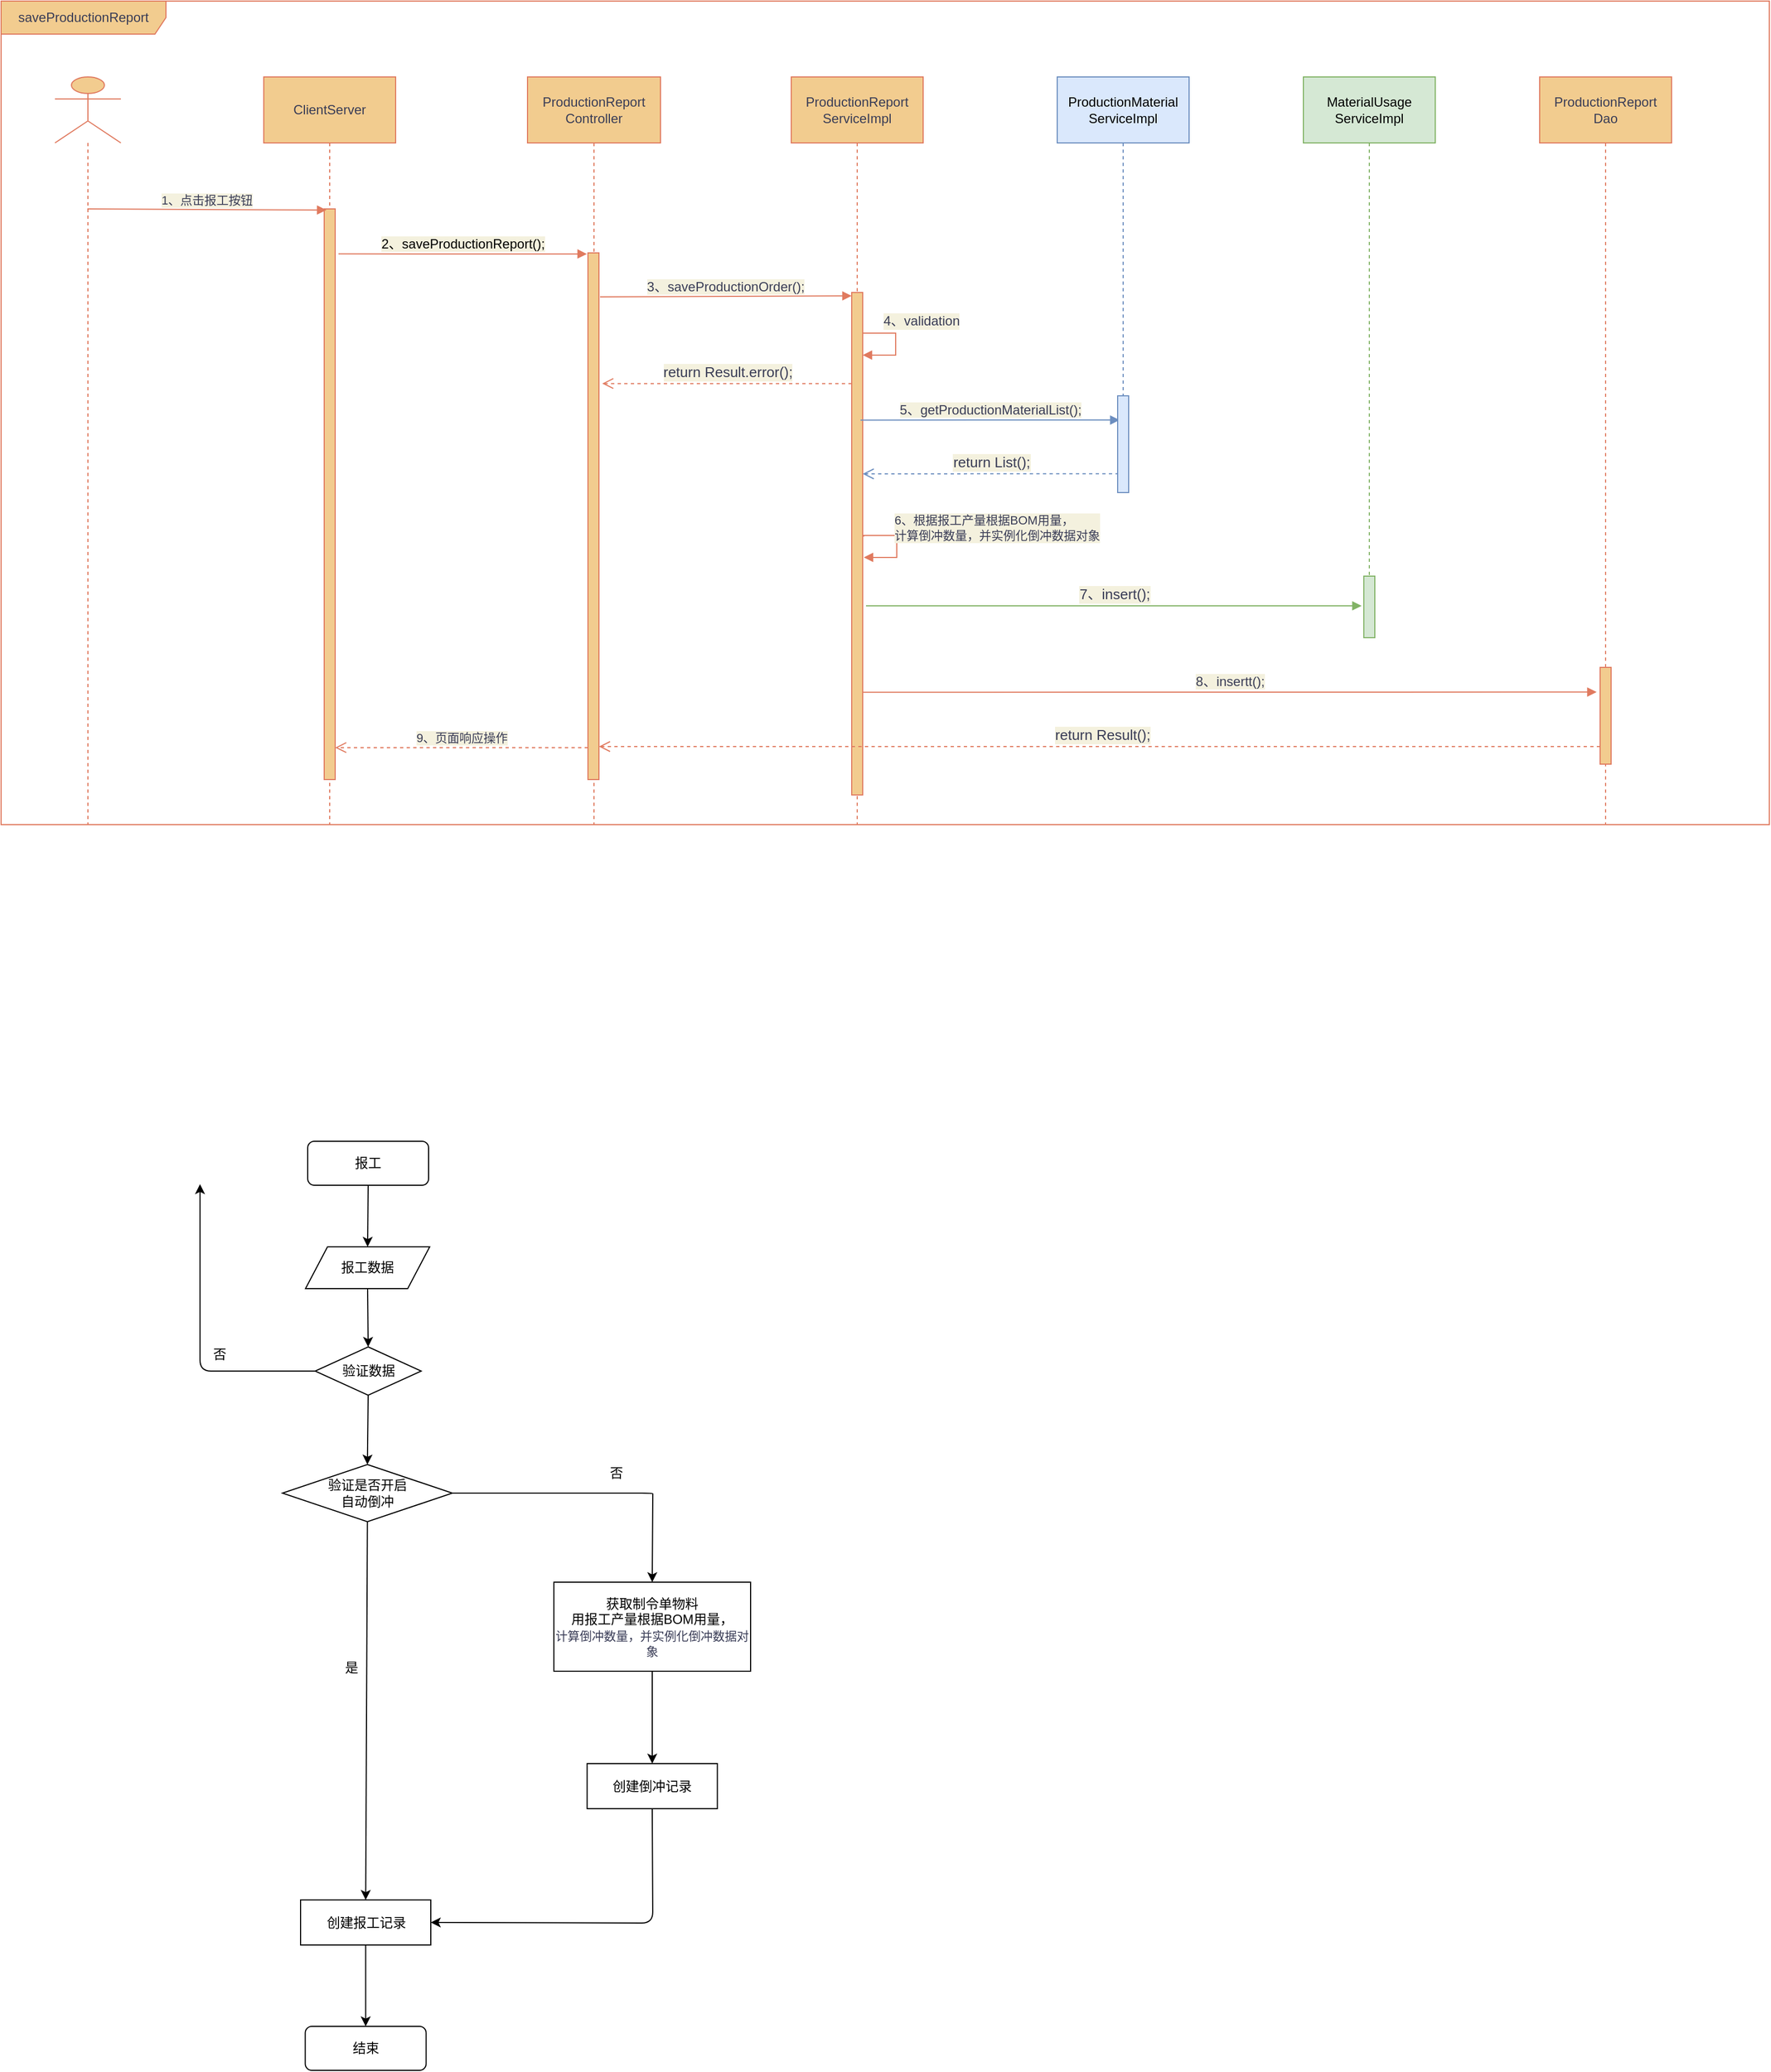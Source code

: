<mxfile version="23.1.1" type="github" pages="5">
  <diagram name="报工" id="zWo01hbF4b2UpFMgGe-W">
    <mxGraphModel dx="1434" dy="772" grid="0" gridSize="10" guides="1" tooltips="1" connect="1" arrows="1" fold="1" page="1" pageScale="1" pageWidth="4681" pageHeight="3300" math="0" shadow="0">
      <root>
        <mxCell id="0" />
        <mxCell id="1" parent="0" />
        <mxCell id="HvC52o_Bk-lvO4FOrLRo-1" value="saveProductionReport" style="shape=umlFrame;whiteSpace=wrap;html=1;width=150;height=30;fillColor=#F2CC8F;strokeColor=#E07A5F;fontColor=#393C56;" parent="1" vertex="1">
          <mxGeometry x="453" y="155" width="1609" height="749" as="geometry" />
        </mxCell>
        <mxCell id="HvC52o_Bk-lvO4FOrLRo-2" value="" style="shape=umlLifeline;participant=umlActor;perimeter=lifelinePerimeter;whiteSpace=wrap;html=1;container=1;collapsible=0;recursiveResize=0;verticalAlign=top;spacingTop=36;outlineConnect=0;size=60;fillColor=#F2CC8F;strokeColor=#E07A5F;fontColor=#393C56;" parent="1" vertex="1">
          <mxGeometry x="502" y="224" width="60" height="680" as="geometry" />
        </mxCell>
        <mxCell id="HvC52o_Bk-lvO4FOrLRo-3" value="ClientServer" style="shape=umlLifeline;perimeter=lifelinePerimeter;whiteSpace=wrap;html=1;container=1;collapsible=0;recursiveResize=0;outlineConnect=0;size=60;fillColor=#F2CC8F;strokeColor=#E07A5F;fontColor=#393C56;" parent="1" vertex="1">
          <mxGeometry x="692" y="224" width="120" height="680" as="geometry" />
        </mxCell>
        <mxCell id="HvC52o_Bk-lvO4FOrLRo-4" value="" style="html=1;points=[];perimeter=orthogonalPerimeter;fillColor=#F2CC8F;strokeColor=#E07A5F;fontColor=#393C56;" parent="HvC52o_Bk-lvO4FOrLRo-3" vertex="1">
          <mxGeometry x="55" y="120" width="10" height="519" as="geometry" />
        </mxCell>
        <mxCell id="HvC52o_Bk-lvO4FOrLRo-5" value="ProductionReport&lt;br&gt;ServiceImpl" style="shape=umlLifeline;perimeter=lifelinePerimeter;whiteSpace=wrap;html=1;container=1;collapsible=0;recursiveResize=0;outlineConnect=0;size=60;fillColor=#F2CC8F;strokeColor=#E07A5F;fontColor=#393C56;" parent="1" vertex="1">
          <mxGeometry x="1172" y="224" width="120" height="680" as="geometry" />
        </mxCell>
        <mxCell id="HvC52o_Bk-lvO4FOrLRo-6" value="" style="html=1;points=[];perimeter=orthogonalPerimeter;fillColor=#F2CC8F;strokeColor=#E07A5F;fontColor=#393C56;" parent="HvC52o_Bk-lvO4FOrLRo-5" vertex="1">
          <mxGeometry x="55" y="196" width="10" height="457" as="geometry" />
        </mxCell>
        <mxCell id="HvC52o_Bk-lvO4FOrLRo-7" value="&lt;font style=&quot;font-size: 12px;&quot;&gt;4、validation&lt;/font&gt;" style="edgeStyle=orthogonalEdgeStyle;html=1;align=left;spacingLeft=2;endArrow=block;rounded=0;entryX=1;entryY=0.111;entryDx=0;entryDy=0;entryPerimeter=0;labelBackgroundColor=#F4F1DE;strokeColor=#E07A5F;fontColor=#393C56;" parent="HvC52o_Bk-lvO4FOrLRo-5" edge="1">
          <mxGeometry x="-0.62" y="11" relative="1" as="geometry">
            <mxPoint x="65" y="234" as="sourcePoint" />
            <Array as="points">
              <mxPoint x="65" y="233" />
              <mxPoint x="95" y="233" />
              <mxPoint x="95" y="253" />
            </Array>
            <mxPoint x="65" y="252.96" as="targetPoint" />
            <mxPoint as="offset" />
          </mxGeometry>
        </mxCell>
        <mxCell id="HvC52o_Bk-lvO4FOrLRo-8" value="ProductionReport&lt;br&gt;Controller" style="shape=umlLifeline;perimeter=lifelinePerimeter;whiteSpace=wrap;html=1;container=1;collapsible=0;recursiveResize=0;outlineConnect=0;size=60;fillColor=#F2CC8F;strokeColor=#E07A5F;fontColor=#393C56;" parent="1" vertex="1">
          <mxGeometry x="932" y="224" width="121" height="680" as="geometry" />
        </mxCell>
        <mxCell id="HvC52o_Bk-lvO4FOrLRo-9" value="" style="html=1;points=[];perimeter=orthogonalPerimeter;fillColor=#F2CC8F;strokeColor=#E07A5F;fontColor=#393C56;" parent="HvC52o_Bk-lvO4FOrLRo-8" vertex="1">
          <mxGeometry x="55" y="160" width="10" height="479" as="geometry" />
        </mxCell>
        <mxCell id="HvC52o_Bk-lvO4FOrLRo-10" value="1、点击报工按钮" style="html=1;verticalAlign=bottom;endArrow=block;rounded=0;entryX=0.2;entryY=0.002;entryDx=0;entryDy=0;entryPerimeter=0;labelBackgroundColor=#F4F1DE;strokeColor=#E07A5F;fontColor=#393C56;" parent="1" edge="1">
          <mxGeometry width="80" relative="1" as="geometry">
            <mxPoint x="531.5" y="344" as="sourcePoint" />
            <mxPoint x="749" y="345.038" as="targetPoint" />
            <Array as="points" />
          </mxGeometry>
        </mxCell>
        <mxCell id="HvC52o_Bk-lvO4FOrLRo-11" value="&lt;span style=&quot;color: rgb(0, 0, 0); font-family: Helvetica; font-style: normal; font-variant-ligatures: normal; font-variant-caps: normal; font-weight: 400; letter-spacing: normal; orphans: 2; text-align: left; text-indent: 0px; text-transform: none; widows: 2; word-spacing: 0px; -webkit-text-stroke-width: 0px; text-decoration-thickness: initial; text-decoration-style: initial; text-decoration-color: initial; float: none; background-color: rgb(244, 241, 222); display: inline !important;&quot;&gt;&lt;font style=&quot;font-size: 12px;&quot;&gt;2、saveProductionReport();&lt;/font&gt;&lt;/span&gt;" style="html=1;verticalAlign=bottom;endArrow=block;entryX=0;entryY=0;rounded=0;exitX=1.4;exitY=0.154;exitDx=0;exitDy=0;exitPerimeter=0;labelBackgroundColor=#F4F1DE;strokeColor=#E07A5F;fontColor=#393C56;" parent="1" edge="1">
          <mxGeometry relative="1" as="geometry">
            <mxPoint x="760" y="384.926" as="sourcePoint" />
            <mxPoint x="986" y="385.0" as="targetPoint" />
          </mxGeometry>
        </mxCell>
        <mxCell id="HvC52o_Bk-lvO4FOrLRo-12" value="&lt;font style=&quot;font-size: 13px;&quot;&gt;return Result.error();&lt;/font&gt;" style="html=1;verticalAlign=bottom;endArrow=open;dashed=1;endSize=8;rounded=0;entryX=1.3;entryY=0.47;entryDx=0;entryDy=0;entryPerimeter=0;labelBackgroundColor=#F4F1DE;strokeColor=#E07A5F;fontColor=#393C56;" parent="1" edge="1">
          <mxGeometry x="-0.004" relative="1" as="geometry">
            <mxPoint x="1000" y="502.86" as="targetPoint" />
            <mxPoint x="1227" y="502.86" as="sourcePoint" />
            <mxPoint as="offset" />
          </mxGeometry>
        </mxCell>
        <mxCell id="HvC52o_Bk-lvO4FOrLRo-13" value="&lt;font style=&quot;font-size: 12px;&quot;&gt;3、saveProductionOrder();&lt;/font&gt;" style="html=1;verticalAlign=bottom;endArrow=block;rounded=0;entryX=0;entryY=0.013;entryDx=0;entryDy=0;entryPerimeter=0;exitX=1.1;exitY=0.293;exitDx=0;exitDy=0;exitPerimeter=0;labelBackgroundColor=#F4F1DE;strokeColor=#E07A5F;fontColor=#393C56;" parent="1" edge="1">
          <mxGeometry width="80" relative="1" as="geometry">
            <mxPoint x="998" y="424.034" as="sourcePoint" />
            <mxPoint x="1227" y="423.093" as="targetPoint" />
          </mxGeometry>
        </mxCell>
        <mxCell id="HvC52o_Bk-lvO4FOrLRo-14" value="ProductionReport&lt;br&gt;Dao" style="shape=umlLifeline;perimeter=lifelinePerimeter;whiteSpace=wrap;html=1;container=1;collapsible=0;recursiveResize=0;outlineConnect=0;size=60;fillColor=#F2CC8F;strokeColor=#E07A5F;fontColor=#393C56;" parent="1" vertex="1">
          <mxGeometry x="1853" y="224" width="120" height="680" as="geometry" />
        </mxCell>
        <mxCell id="HvC52o_Bk-lvO4FOrLRo-15" value="" style="html=1;points=[];perimeter=orthogonalPerimeter;fillColor=#F2CC8F;strokeColor=#E07A5F;fontColor=#393C56;" parent="HvC52o_Bk-lvO4FOrLRo-14" vertex="1">
          <mxGeometry x="55" y="537" width="10" height="88" as="geometry" />
        </mxCell>
        <mxCell id="HvC52o_Bk-lvO4FOrLRo-31" value="&lt;font style=&quot;font-size: 13px;&quot;&gt;return Result();&lt;/font&gt;" style="html=1;verticalAlign=bottom;endArrow=open;dashed=1;endSize=8;rounded=0;labelBackgroundColor=#F4F1DE;strokeColor=#E07A5F;fontColor=#393C56;" parent="HvC52o_Bk-lvO4FOrLRo-14" target="HvC52o_Bk-lvO4FOrLRo-9" edge="1">
          <mxGeometry x="-0.004" relative="1" as="geometry">
            <mxPoint x="-172" y="609.0" as="targetPoint" />
            <mxPoint x="55" y="609.0" as="sourcePoint" />
            <mxPoint as="offset" />
          </mxGeometry>
        </mxCell>
        <mxCell id="HvC52o_Bk-lvO4FOrLRo-18" value="9、页面响应操作" style="html=1;verticalAlign=bottom;endArrow=open;dashed=1;endSize=8;rounded=0;exitX=0;exitY=0.979;exitDx=0;exitDy=0;exitPerimeter=0;labelBackgroundColor=#F4F1DE;strokeColor=#E07A5F;fontColor=#393C56;" parent="1" edge="1">
          <mxGeometry relative="1" as="geometry">
            <mxPoint x="987" y="833.97" as="sourcePoint" />
            <mxPoint x="757" y="833.97" as="targetPoint" />
          </mxGeometry>
        </mxCell>
        <mxCell id="HvC52o_Bk-lvO4FOrLRo-19" value="ProductionMaterial&lt;br&gt;ServiceImpl" style="shape=umlLifeline;perimeter=lifelinePerimeter;whiteSpace=wrap;html=1;container=1;collapsible=0;recursiveResize=0;outlineConnect=0;size=60;fillColor=#dae8fc;strokeColor=#6c8ebf;" parent="1" vertex="1">
          <mxGeometry x="1414" y="224" width="120" height="370" as="geometry" />
        </mxCell>
        <mxCell id="HvC52o_Bk-lvO4FOrLRo-21" value="&lt;font style=&quot;font-size: 12px;&quot;&gt;5、getProductionMaterialList();&lt;/font&gt;" style="html=1;verticalAlign=bottom;endArrow=block;rounded=0;entryX=0.171;entryY=0.25;entryDx=0;entryDy=0;entryPerimeter=0;exitX=0.6;exitY=0.481;exitDx=0;exitDy=0;exitPerimeter=0;labelBackgroundColor=#F4F1DE;strokeColor=#6c8ebf;fontColor=#393C56;fillColor=#dae8fc;" parent="1" target="HvC52o_Bk-lvO4FOrLRo-28" edge="1">
          <mxGeometry width="80" relative="1" as="geometry">
            <mxPoint x="1235" y="536.098" as="sourcePoint" />
            <mxPoint x="1474" y="536.003" as="targetPoint" />
          </mxGeometry>
        </mxCell>
        <mxCell id="HvC52o_Bk-lvO4FOrLRo-22" value="&lt;font style=&quot;font-size: 13px;&quot;&gt;return List();&lt;/font&gt;" style="html=1;verticalAlign=bottom;endArrow=open;dashed=1;endSize=8;rounded=0;labelBackgroundColor=#F4F1DE;strokeColor=#6c8ebf;fontColor=#393C56;fillColor=#dae8fc;exitX=0.1;exitY=0.805;exitDx=0;exitDy=0;exitPerimeter=0;" parent="1" source="HvC52o_Bk-lvO4FOrLRo-28" edge="1">
          <mxGeometry x="-0.004" relative="1" as="geometry">
            <mxPoint x="1237" y="585" as="targetPoint" />
            <mxPoint x="1473" y="584.0" as="sourcePoint" />
            <mxPoint as="offset" />
          </mxGeometry>
        </mxCell>
        <mxCell id="HvC52o_Bk-lvO4FOrLRo-25" value="6、根据报工产量根据BOM用量，&lt;br&gt;计算倒冲数量，并实例化倒冲数据对象" style="edgeStyle=orthogonalEdgeStyle;html=1;align=left;spacingLeft=2;endArrow=block;rounded=0;entryX=1;entryY=0.111;entryDx=0;entryDy=0;entryPerimeter=0;labelBackgroundColor=#F4F1DE;strokeColor=#E07A5F;fontColor=#393C56;" parent="1" edge="1">
          <mxGeometry x="-0.383" y="7" relative="1" as="geometry">
            <mxPoint x="1238" y="642" as="sourcePoint" />
            <Array as="points">
              <mxPoint x="1238" y="641" />
              <mxPoint x="1268" y="641" />
              <mxPoint x="1268" y="661" />
            </Array>
            <mxPoint x="1238" y="660.96" as="targetPoint" />
            <mxPoint as="offset" />
          </mxGeometry>
        </mxCell>
        <mxCell id="HvC52o_Bk-lvO4FOrLRo-26" value="MaterialUsage&lt;br&gt;ServiceImpl" style="shape=umlLifeline;perimeter=lifelinePerimeter;whiteSpace=wrap;html=1;container=1;collapsible=0;recursiveResize=0;outlineConnect=0;size=60;fillColor=#d5e8d4;strokeColor=#82b366;" parent="1" vertex="1">
          <mxGeometry x="1638" y="224" width="120" height="508" as="geometry" />
        </mxCell>
        <mxCell id="HvC52o_Bk-lvO4FOrLRo-29" value="" style="html=1;points=[];perimeter=orthogonalPerimeter;fillColor=#d5e8d4;strokeColor=#82b366;" parent="HvC52o_Bk-lvO4FOrLRo-26" vertex="1">
          <mxGeometry x="55" y="454" width="10" height="56" as="geometry" />
        </mxCell>
        <mxCell id="HvC52o_Bk-lvO4FOrLRo-27" value="&lt;font style=&quot;font-size: 13px;&quot;&gt;7、insert();&lt;/font&gt;" style="html=1;verticalAlign=bottom;endArrow=block;rounded=0;labelBackgroundColor=#F4F1DE;strokeColor=#82b366;fontColor=#393C56;fillColor=#d5e8d4;" parent="1" edge="1">
          <mxGeometry x="0.001" width="80" relative="1" as="geometry">
            <mxPoint x="1240" y="705" as="sourcePoint" />
            <mxPoint x="1691" y="705" as="targetPoint" />
            <mxPoint as="offset" />
          </mxGeometry>
        </mxCell>
        <mxCell id="HvC52o_Bk-lvO4FOrLRo-28" value="" style="html=1;points=[];perimeter=orthogonalPerimeter;fillColor=#dae8fc;strokeColor=#6c8ebf;" parent="1" vertex="1">
          <mxGeometry x="1469" y="514" width="10" height="88" as="geometry" />
        </mxCell>
        <mxCell id="HvC52o_Bk-lvO4FOrLRo-30" value="&lt;font style=&quot;font-size: 12px;&quot;&gt;8、insertt();&lt;/font&gt;" style="html=1;verticalAlign=bottom;endArrow=block;rounded=0;entryX=-0.318;entryY=0.277;entryDx=0;entryDy=0;entryPerimeter=0;exitX=0.959;exitY=0.8;exitDx=0;exitDy=0;exitPerimeter=0;labelBackgroundColor=#F4F1DE;strokeColor=#E07A5F;fontColor=#393C56;" parent="1" edge="1">
          <mxGeometry width="80" relative="1" as="geometry">
            <mxPoint x="1236.59" y="783.6" as="sourcePoint" />
            <mxPoint x="1904.82" y="783.376" as="targetPoint" />
          </mxGeometry>
        </mxCell>
        <mxCell id="rA4A2v2HGRDMiev4CEQb-1" value="报工" style="rounded=1;whiteSpace=wrap;html=1;" parent="1" vertex="1">
          <mxGeometry x="732" y="1192" width="110" height="40" as="geometry" />
        </mxCell>
        <mxCell id="rA4A2v2HGRDMiev4CEQb-2" value="" style="endArrow=classic;html=1;exitX=0.5;exitY=1;exitDx=0;exitDy=0;entryX=0.5;entryY=0;entryDx=0;entryDy=0;" parent="1" source="rA4A2v2HGRDMiev4CEQb-1" target="rA4A2v2HGRDMiev4CEQb-3" edge="1">
          <mxGeometry width="50" height="50" relative="1" as="geometry">
            <mxPoint x="786.5" y="1245" as="sourcePoint" />
            <mxPoint x="788" y="1279" as="targetPoint" />
          </mxGeometry>
        </mxCell>
        <mxCell id="rA4A2v2HGRDMiev4CEQb-3" value="报工数据" style="shape=parallelogram;perimeter=parallelogramPerimeter;whiteSpace=wrap;html=1;fixedSize=1;" parent="1" vertex="1">
          <mxGeometry x="730" y="1288" width="113" height="38" as="geometry" />
        </mxCell>
        <mxCell id="rA4A2v2HGRDMiev4CEQb-4" value="验证数据" style="rhombus;whiteSpace=wrap;html=1;" parent="1" vertex="1">
          <mxGeometry x="738.75" y="1379" width="96.5" height="44" as="geometry" />
        </mxCell>
        <mxCell id="rA4A2v2HGRDMiev4CEQb-5" value="" style="endArrow=classic;html=1;rounded=0;exitX=0.5;exitY=1;exitDx=0;exitDy=0;entryX=0.5;entryY=0;entryDx=0;entryDy=0;" parent="1" source="rA4A2v2HGRDMiev4CEQb-3" target="rA4A2v2HGRDMiev4CEQb-4" edge="1">
          <mxGeometry width="50" height="50" relative="1" as="geometry">
            <mxPoint x="1091" y="1578" as="sourcePoint" />
            <mxPoint x="1141" y="1528" as="targetPoint" />
          </mxGeometry>
        </mxCell>
        <mxCell id="rA4A2v2HGRDMiev4CEQb-6" value="" style="edgeStyle=segmentEdgeStyle;endArrow=classic;html=1;exitX=0;exitY=0.5;exitDx=0;exitDy=0;" parent="1" source="rA4A2v2HGRDMiev4CEQb-4" edge="1">
          <mxGeometry width="50" height="50" relative="1" as="geometry">
            <mxPoint x="646" y="1231" as="sourcePoint" />
            <mxPoint x="634" y="1231" as="targetPoint" />
            <Array as="points">
              <mxPoint x="634" y="1401" />
            </Array>
          </mxGeometry>
        </mxCell>
        <mxCell id="rA4A2v2HGRDMiev4CEQb-7" value="否" style="text;html=1;strokeColor=none;fillColor=none;align=center;verticalAlign=middle;whiteSpace=wrap;rounded=0;" parent="1" vertex="1">
          <mxGeometry x="622" y="1371" width="60" height="30" as="geometry" />
        </mxCell>
        <mxCell id="rA4A2v2HGRDMiev4CEQb-9" value="" style="endArrow=classic;html=1;rounded=0;exitX=0.5;exitY=1;exitDx=0;exitDy=0;entryX=0.5;entryY=0;entryDx=0;entryDy=0;" parent="1" source="rA4A2v2HGRDMiev4CEQb-4" target="rA4A2v2HGRDMiev4CEQb-16" edge="1">
          <mxGeometry width="50" height="50" relative="1" as="geometry">
            <mxPoint x="797" y="1336" as="sourcePoint" />
            <mxPoint x="786.375" y="1474" as="targetPoint" />
            <Array as="points" />
          </mxGeometry>
        </mxCell>
        <mxCell id="rA4A2v2HGRDMiev4CEQb-10" value="创建报工记录" style="rounded=0;whiteSpace=wrap;html=1;" parent="1" vertex="1">
          <mxGeometry x="725.5" y="1882" width="118.5" height="41" as="geometry" />
        </mxCell>
        <mxCell id="rA4A2v2HGRDMiev4CEQb-12" value="结束" style="rounded=1;whiteSpace=wrap;html=1;" parent="1" vertex="1">
          <mxGeometry x="729.75" y="1997" width="110" height="40" as="geometry" />
        </mxCell>
        <mxCell id="rA4A2v2HGRDMiev4CEQb-13" value="" style="endArrow=classic;html=1;rounded=0;exitX=0.5;exitY=1;exitDx=0;exitDy=0;entryX=0.5;entryY=0;entryDx=0;entryDy=0;" parent="1" source="rA4A2v2HGRDMiev4CEQb-10" target="rA4A2v2HGRDMiev4CEQb-12" edge="1">
          <mxGeometry width="50" height="50" relative="1" as="geometry">
            <mxPoint x="794.75" y="1854" as="sourcePoint" />
            <mxPoint x="794.75" y="1907" as="targetPoint" />
            <Array as="points" />
          </mxGeometry>
        </mxCell>
        <mxCell id="rA4A2v2HGRDMiev4CEQb-16" value="验证是否开启&lt;br&gt;自动倒冲" style="rhombus;whiteSpace=wrap;html=1;" parent="1" vertex="1">
          <mxGeometry x="709" y="1486" width="154.62" height="52" as="geometry" />
        </mxCell>
        <mxCell id="rA4A2v2HGRDMiev4CEQb-17" value="" style="endArrow=classic;html=1;rounded=0;exitX=0.5;exitY=1;exitDx=0;exitDy=0;entryX=0.5;entryY=0;entryDx=0;entryDy=0;" parent="1" source="rA4A2v2HGRDMiev4CEQb-16" target="rA4A2v2HGRDMiev4CEQb-10" edge="1">
          <mxGeometry width="50" height="50" relative="1" as="geometry">
            <mxPoint x="1161" y="1501" as="sourcePoint" />
            <mxPoint x="1211" y="1451" as="targetPoint" />
          </mxGeometry>
        </mxCell>
        <mxCell id="rA4A2v2HGRDMiev4CEQb-22" value="" style="edgeStyle=segmentEdgeStyle;endArrow=classic;html=1;exitX=1;exitY=0.5;exitDx=0;exitDy=0;entryX=0.5;entryY=0;entryDx=0;entryDy=0;" parent="1" source="rA4A2v2HGRDMiev4CEQb-16" target="rA4A2v2HGRDMiev4CEQb-24" edge="1">
          <mxGeometry width="50" height="50" relative="1" as="geometry">
            <mxPoint x="932" y="1513" as="sourcePoint" />
            <mxPoint x="1046" y="1607" as="targetPoint" />
            <Array as="points">
              <mxPoint x="1046" y="1513" />
              <mxPoint x="1046" y="1630" />
            </Array>
          </mxGeometry>
        </mxCell>
        <mxCell id="rA4A2v2HGRDMiev4CEQb-23" value="否" style="text;html=1;strokeColor=none;fillColor=none;align=center;verticalAlign=middle;whiteSpace=wrap;rounded=0;" parent="1" vertex="1">
          <mxGeometry x="983" y="1479" width="60" height="30" as="geometry" />
        </mxCell>
        <mxCell id="rA4A2v2HGRDMiev4CEQb-24" value="获取制令单物料&lt;br&gt;用报工产量根据BOM用量，&lt;br style=&quot;border-color: var(--border-color); color: rgb(57, 60, 86); font-size: 11px; text-align: left;&quot;&gt;&lt;span style=&quot;color: rgb(57, 60, 86); font-size: 11px; text-align: left; background-color: rgb(255, 255, 255);&quot;&gt;计算倒冲数量，并实例化倒冲数据对象&lt;/span&gt;" style="rounded=0;whiteSpace=wrap;html=1;" parent="1" vertex="1">
          <mxGeometry x="956" y="1593" width="179" height="81" as="geometry" />
        </mxCell>
        <mxCell id="rA4A2v2HGRDMiev4CEQb-25" value="" style="endArrow=classic;html=1;rounded=0;exitX=0.5;exitY=1;exitDx=0;exitDy=0;entryX=0.5;entryY=0;entryDx=0;entryDy=0;" parent="1" source="rA4A2v2HGRDMiev4CEQb-24" target="rA4A2v2HGRDMiev4CEQb-26" edge="1">
          <mxGeometry width="50" height="50" relative="1" as="geometry">
            <mxPoint x="1161" y="1716" as="sourcePoint" />
            <mxPoint x="1045" y="1753" as="targetPoint" />
          </mxGeometry>
        </mxCell>
        <mxCell id="rA4A2v2HGRDMiev4CEQb-26" value="创建倒冲记录" style="rounded=0;whiteSpace=wrap;html=1;" parent="1" vertex="1">
          <mxGeometry x="986.25" y="1758" width="118.5" height="41" as="geometry" />
        </mxCell>
        <mxCell id="rA4A2v2HGRDMiev4CEQb-30" value="" style="endArrow=classic;html=1;rounded=1;entryX=1;entryY=0.5;entryDx=0;entryDy=0;exitX=0.5;exitY=1;exitDx=0;exitDy=0;curved=0;" parent="1" source="rA4A2v2HGRDMiev4CEQb-26" target="rA4A2v2HGRDMiev4CEQb-10" edge="1">
          <mxGeometry width="50" height="50" relative="1" as="geometry">
            <mxPoint x="1161" y="1716" as="sourcePoint" />
            <mxPoint x="1211" y="1666" as="targetPoint" />
            <Array as="points">
              <mxPoint x="1046" y="1903" />
            </Array>
          </mxGeometry>
        </mxCell>
        <mxCell id="pQBatQA2wpBaR5pML06n-1" value="是" style="text;html=1;strokeColor=none;fillColor=none;align=center;verticalAlign=middle;whiteSpace=wrap;rounded=0;" parent="1" vertex="1">
          <mxGeometry x="742" y="1656" width="60" height="30" as="geometry" />
        </mxCell>
      </root>
    </mxGraphModel>
  </diagram>
  <diagram id="rwTTvEv679dInaB4qkXv" name="入库">
    <mxGraphModel dx="1434" dy="772" grid="0" gridSize="10" guides="1" tooltips="1" connect="1" arrows="1" fold="1" page="1" pageScale="1" pageWidth="4681" pageHeight="3300" math="0" shadow="0">
      <root>
        <mxCell id="0" />
        <mxCell id="1" parent="0" />
        <mxCell id="g37fZ350pJpTM_yHfSLt-18" value="mterialUsageCreate" style="shape=umlFrame;whiteSpace=wrap;html=1;width=150;height=30;fillColor=#F2CC8F;strokeColor=#E07A5F;fontColor=#393C56;" parent="1" vertex="1">
          <mxGeometry x="160" y="160" width="1360" height="720" as="geometry" />
        </mxCell>
        <mxCell id="g37fZ350pJpTM_yHfSLt-1" value="" style="shape=umlLifeline;participant=umlActor;perimeter=lifelinePerimeter;whiteSpace=wrap;html=1;container=1;collapsible=0;recursiveResize=0;verticalAlign=top;spacingTop=36;outlineConnect=0;size=60;fillColor=#F2CC8F;strokeColor=#E07A5F;fontColor=#393C56;" parent="1" vertex="1">
          <mxGeometry x="209" y="200" width="60" height="680" as="geometry" />
        </mxCell>
        <mxCell id="g37fZ350pJpTM_yHfSLt-2" value="ClientServer" style="shape=umlLifeline;perimeter=lifelinePerimeter;whiteSpace=wrap;html=1;container=1;collapsible=0;recursiveResize=0;outlineConnect=0;size=60;fillColor=#F2CC8F;strokeColor=#E07A5F;fontColor=#393C56;" parent="1" vertex="1">
          <mxGeometry x="399" y="200" width="120" height="680" as="geometry" />
        </mxCell>
        <mxCell id="g37fZ350pJpTM_yHfSLt-3" value="" style="html=1;points=[];perimeter=orthogonalPerimeter;fillColor=#F2CC8F;strokeColor=#E07A5F;fontColor=#393C56;" parent="g37fZ350pJpTM_yHfSLt-2" vertex="1">
          <mxGeometry x="55" y="120" width="10" height="519" as="geometry" />
        </mxCell>
        <mxCell id="g37fZ350pJpTM_yHfSLt-4" value="MterialUsage&lt;br&gt;ServiceImpl" style="shape=umlLifeline;perimeter=lifelinePerimeter;whiteSpace=wrap;html=1;container=1;collapsible=0;recursiveResize=0;outlineConnect=0;size=60;fillColor=#F2CC8F;strokeColor=#E07A5F;fontColor=#393C56;" parent="1" vertex="1">
          <mxGeometry x="879" y="200" width="120" height="680" as="geometry" />
        </mxCell>
        <mxCell id="g37fZ350pJpTM_yHfSLt-5" value="" style="html=1;points=[];perimeter=orthogonalPerimeter;fillColor=#F2CC8F;strokeColor=#E07A5F;fontColor=#393C56;" parent="g37fZ350pJpTM_yHfSLt-4" vertex="1">
          <mxGeometry x="55" y="240" width="10" height="306" as="geometry" />
        </mxCell>
        <mxCell id="g37fZ350pJpTM_yHfSLt-7" value="MterialUsage&lt;br&gt;Controller" style="shape=umlLifeline;perimeter=lifelinePerimeter;whiteSpace=wrap;html=1;container=1;collapsible=0;recursiveResize=0;outlineConnect=0;size=60;fillColor=#F2CC8F;strokeColor=#E07A5F;fontColor=#393C56;" parent="1" vertex="1">
          <mxGeometry x="639" y="200" width="121" height="680" as="geometry" />
        </mxCell>
        <mxCell id="g37fZ350pJpTM_yHfSLt-8" value="" style="html=1;points=[];perimeter=orthogonalPerimeter;fillColor=#F2CC8F;strokeColor=#E07A5F;fontColor=#393C56;" parent="g37fZ350pJpTM_yHfSLt-7" vertex="1">
          <mxGeometry x="55" y="170" width="10" height="440" as="geometry" />
        </mxCell>
        <mxCell id="g37fZ350pJpTM_yHfSLt-9" value="1、选择线边仓入库，提交" style="html=1;verticalAlign=bottom;endArrow=block;rounded=0;entryX=0;entryY=0.008;entryDx=0;entryDy=0;entryPerimeter=0;labelBackgroundColor=#F4F1DE;strokeColor=#E07A5F;fontColor=#393C56;" parent="1" target="g37fZ350pJpTM_yHfSLt-3" edge="1">
          <mxGeometry width="80" relative="1" as="geometry">
            <mxPoint x="238.5" y="323" as="sourcePoint" />
            <mxPoint x="456" y="324.038" as="targetPoint" />
            <Array as="points" />
          </mxGeometry>
        </mxCell>
        <mxCell id="g37fZ350pJpTM_yHfSLt-10" value="&lt;span style=&quot;color: rgb(0, 0, 0); font-family: Helvetica; font-size: 11px; font-style: normal; font-variant-ligatures: normal; font-variant-caps: normal; font-weight: 400; letter-spacing: normal; orphans: 2; text-align: left; text-indent: 0px; text-transform: none; widows: 2; word-spacing: 0px; -webkit-text-stroke-width: 0px; text-decoration-thickness: initial; text-decoration-style: initial; text-decoration-color: initial; float: none; display: inline !important; background-color: rgb(244, 241, 222);&quot;&gt;2、mterialUsageCreate();&lt;/span&gt;" style="html=1;verticalAlign=bottom;endArrow=block;entryX=0;entryY=0;rounded=0;labelBackgroundColor=#F4F1DE;strokeColor=#E07A5F;fontColor=#393C56;exitX=0.9;exitY=0.131;exitDx=0;exitDy=0;exitPerimeter=0;" parent="1" edge="1">
          <mxGeometry relative="1" as="geometry">
            <mxPoint x="463" y="398.989" as="sourcePoint" />
            <mxPoint x="693" y="400.0" as="targetPoint" />
          </mxGeometry>
        </mxCell>
        <mxCell id="g37fZ350pJpTM_yHfSLt-12" value="3、mterialUsageCreate();" style="html=1;verticalAlign=bottom;endArrow=block;rounded=0;entryX=0;entryY=0.013;entryDx=0;entryDy=0;entryPerimeter=0;exitX=1.1;exitY=0.293;exitDx=0;exitDy=0;exitPerimeter=0;labelBackgroundColor=#F4F1DE;strokeColor=#E07A5F;fontColor=#393C56;" parent="1" edge="1">
          <mxGeometry width="80" relative="1" as="geometry">
            <mxPoint x="705" y="480.034" as="sourcePoint" />
            <mxPoint x="934" y="479.093" as="targetPoint" />
          </mxGeometry>
        </mxCell>
        <mxCell id="g37fZ350pJpTM_yHfSLt-13" value="MterialUsage&lt;br&gt;Dao" style="shape=umlLifeline;perimeter=lifelinePerimeter;whiteSpace=wrap;html=1;container=1;collapsible=0;recursiveResize=0;outlineConnect=0;size=60;fillColor=#F2CC8F;strokeColor=#E07A5F;fontColor=#393C56;" parent="1" vertex="1">
          <mxGeometry x="1360" y="200" width="120" height="680" as="geometry" />
        </mxCell>
        <mxCell id="g37fZ350pJpTM_yHfSLt-14" value="" style="html=1;points=[];perimeter=orthogonalPerimeter;fillColor=#F2CC8F;strokeColor=#E07A5F;fontColor=#393C56;" parent="g37fZ350pJpTM_yHfSLt-13" vertex="1">
          <mxGeometry x="55" y="354" width="10" height="190" as="geometry" />
        </mxCell>
        <mxCell id="g37fZ350pJpTM_yHfSLt-15" value="4、生成入库记录&lt;div style=&quot;text-align: left;&quot;&gt;&lt;/div&gt;" style="html=1;verticalAlign=bottom;endArrow=block;rounded=0;entryX=0;entryY=0;entryDx=0;entryDy=0;entryPerimeter=0;labelBackgroundColor=#F4F1DE;strokeColor=#6c8ebf;fontColor=#393C56;fillColor=#dae8fc;" parent="1" edge="1">
          <mxGeometry width="80" relative="1" as="geometry">
            <mxPoint x="944" y="548" as="sourcePoint" />
            <mxPoint x="1174" y="548" as="targetPoint" />
          </mxGeometry>
        </mxCell>
        <mxCell id="g37fZ350pJpTM_yHfSLt-16" value="6、return Result();" style="html=1;verticalAlign=bottom;endArrow=open;dashed=1;endSize=8;rounded=0;align=left;labelBackgroundColor=#F4F1DE;strokeColor=#E07A5F;fontColor=#393C56;exitX=-0.2;exitY=0.911;exitDx=0;exitDy=0;exitPerimeter=0;entryX=1.1;entryY=0.814;entryDx=0;entryDy=0;entryPerimeter=0;" parent="1" source="g37fZ350pJpTM_yHfSLt-14" target="g37fZ350pJpTM_yHfSLt-8" edge="1">
          <mxGeometry x="0.41" relative="1" as="geometry">
            <mxPoint x="1172" y="706" as="sourcePoint" />
            <mxPoint x="704" y="706" as="targetPoint" />
            <mxPoint as="offset" />
          </mxGeometry>
        </mxCell>
        <mxCell id="g37fZ350pJpTM_yHfSLt-17" value="7、页面响应操作" style="html=1;verticalAlign=bottom;endArrow=open;dashed=1;endSize=8;rounded=0;exitX=0;exitY=0.979;exitDx=0;exitDy=0;exitPerimeter=0;labelBackgroundColor=#F4F1DE;strokeColor=#E07A5F;fontColor=#393C56;" parent="1" edge="1">
          <mxGeometry relative="1" as="geometry">
            <mxPoint x="694" y="746.97" as="sourcePoint" />
            <mxPoint x="464" y="746.97" as="targetPoint" />
          </mxGeometry>
        </mxCell>
        <mxCell id="2pZJSCO9I7hHxK6pCvQd-1" value="wms&lt;br&gt;InventoryApi" style="shape=umlLifeline;perimeter=lifelinePerimeter;whiteSpace=wrap;html=1;container=1;collapsible=0;recursiveResize=0;outlineConnect=0;size=60;fillColor=#dae8fc;strokeColor=#6c8ebf;" parent="1" vertex="1">
          <mxGeometry x="1120" y="200" width="120" height="360" as="geometry" />
        </mxCell>
        <mxCell id="2pZJSCO9I7hHxK6pCvQd-2" value="" style="html=1;points=[];perimeter=orthogonalPerimeter;fillColor=#dae8fc;strokeColor=#6c8ebf;" parent="2pZJSCO9I7hHxK6pCvQd-1" vertex="1">
          <mxGeometry x="55" y="330" width="10" height="40" as="geometry" />
        </mxCell>
        <mxCell id="2pZJSCO9I7hHxK6pCvQd-3" value="5、更新线边仓物料库存&lt;div style=&quot;text-align: left;&quot;&gt;&lt;/div&gt;" style="html=1;verticalAlign=bottom;endArrow=block;rounded=0;entryX=0.1;entryY=0.453;entryDx=0;entryDy=0;entryPerimeter=0;labelBackgroundColor=#F4F1DE;strokeColor=#E07A5F;fontColor=#393C56;exitX=0.6;exitY=0.59;exitDx=0;exitDy=0;exitPerimeter=0;" parent="1" edge="1">
          <mxGeometry width="80" relative="1" as="geometry">
            <mxPoint x="940" y="637" as="sourcePoint" />
            <mxPoint x="1416" y="636.07" as="targetPoint" />
          </mxGeometry>
        </mxCell>
        <mxCell id="lxevod_SRbgfy6q6Hryn-1" value="线边仓入库" style="rounded=1;whiteSpace=wrap;html=1;" parent="1" vertex="1">
          <mxGeometry x="1474" y="1450" width="110" height="40" as="geometry" />
        </mxCell>
        <mxCell id="lxevod_SRbgfy6q6Hryn-2" value="" style="endArrow=classic;html=1;exitX=0.5;exitY=1;exitDx=0;exitDy=0;entryX=0.5;entryY=0;entryDx=0;entryDy=0;" parent="1" source="lxevod_SRbgfy6q6Hryn-1" target="lxevod_SRbgfy6q6Hryn-3" edge="1">
          <mxGeometry width="50" height="50" relative="1" as="geometry">
            <mxPoint x="1528.5" y="1503" as="sourcePoint" />
            <mxPoint x="1530" y="1537" as="targetPoint" />
          </mxGeometry>
        </mxCell>
        <mxCell id="lxevod_SRbgfy6q6Hryn-3" value="入库数据" style="shape=parallelogram;perimeter=parallelogramPerimeter;whiteSpace=wrap;html=1;fixedSize=1;" parent="1" vertex="1">
          <mxGeometry x="1472" y="1546" width="113" height="38" as="geometry" />
        </mxCell>
        <mxCell id="lxevod_SRbgfy6q6Hryn-4" value="验证数据" style="rhombus;whiteSpace=wrap;html=1;" parent="1" vertex="1">
          <mxGeometry x="1480.75" y="1637" width="96.5" height="44" as="geometry" />
        </mxCell>
        <mxCell id="lxevod_SRbgfy6q6Hryn-5" value="" style="endArrow=classic;html=1;rounded=0;exitX=0.5;exitY=1;exitDx=0;exitDy=0;entryX=0.5;entryY=0;entryDx=0;entryDy=0;" parent="1" source="lxevod_SRbgfy6q6Hryn-3" target="lxevod_SRbgfy6q6Hryn-4" edge="1">
          <mxGeometry width="50" height="50" relative="1" as="geometry">
            <mxPoint x="1833" y="1836" as="sourcePoint" />
            <mxPoint x="1883" y="1786" as="targetPoint" />
          </mxGeometry>
        </mxCell>
        <mxCell id="lxevod_SRbgfy6q6Hryn-6" value="" style="edgeStyle=segmentEdgeStyle;endArrow=classic;html=1;exitX=0;exitY=0.5;exitDx=0;exitDy=0;" parent="1" source="lxevod_SRbgfy6q6Hryn-4" edge="1">
          <mxGeometry width="50" height="50" relative="1" as="geometry">
            <mxPoint x="1388" y="1489" as="sourcePoint" />
            <mxPoint x="1376" y="1489" as="targetPoint" />
            <Array as="points">
              <mxPoint x="1376" y="1659" />
            </Array>
          </mxGeometry>
        </mxCell>
        <mxCell id="lxevod_SRbgfy6q6Hryn-7" value="否" style="text;html=1;strokeColor=none;fillColor=none;align=center;verticalAlign=middle;whiteSpace=wrap;rounded=0;" parent="1" vertex="1">
          <mxGeometry x="1364" y="1629" width="60" height="30" as="geometry" />
        </mxCell>
        <mxCell id="lxevod_SRbgfy6q6Hryn-8" value="生成入库记录" style="rounded=0;whiteSpace=wrap;html=1;" parent="1" vertex="1">
          <mxGeometry x="1474.75" y="1732" width="107.25" height="44" as="geometry" />
        </mxCell>
        <mxCell id="lxevod_SRbgfy6q6Hryn-9" value="" style="endArrow=classic;html=1;rounded=0;exitX=0.5;exitY=1;exitDx=0;exitDy=0;entryX=0.5;entryY=0;entryDx=0;entryDy=0;" parent="1" source="lxevod_SRbgfy6q6Hryn-4" target="lxevod_SRbgfy6q6Hryn-8" edge="1">
          <mxGeometry width="50" height="50" relative="1" as="geometry">
            <mxPoint x="1539" y="1594" as="sourcePoint" />
            <mxPoint x="1539" y="1647" as="targetPoint" />
            <Array as="points" />
          </mxGeometry>
        </mxCell>
        <mxCell id="lxevod_SRbgfy6q6Hryn-10" value="更新线边仓物料库存" style="rounded=0;whiteSpace=wrap;html=1;" parent="1" vertex="1">
          <mxGeometry x="1468.75" y="1831" width="118.5" height="41" as="geometry" />
        </mxCell>
        <mxCell id="lxevod_SRbgfy6q6Hryn-11" value="" style="endArrow=classic;html=1;rounded=0;exitX=0.5;exitY=1;exitDx=0;exitDy=0;entryX=0.5;entryY=0;entryDx=0;entryDy=0;" parent="1" source="lxevod_SRbgfy6q6Hryn-8" target="lxevod_SRbgfy6q6Hryn-10" edge="1">
          <mxGeometry width="50" height="50" relative="1" as="geometry">
            <mxPoint x="1539" y="1691" as="sourcePoint" />
            <mxPoint x="1538" y="1736" as="targetPoint" />
            <Array as="points" />
          </mxGeometry>
        </mxCell>
        <mxCell id="lxevod_SRbgfy6q6Hryn-12" value="结束" style="rounded=1;whiteSpace=wrap;html=1;" parent="1" vertex="1">
          <mxGeometry x="1473" y="2039" width="110" height="40" as="geometry" />
        </mxCell>
        <mxCell id="lxevod_SRbgfy6q6Hryn-13" value="" style="endArrow=classic;html=1;rounded=0;exitX=0.5;exitY=1;exitDx=0;exitDy=0;entryX=0.5;entryY=0;entryDx=0;entryDy=0;" parent="1" source="B6YQ5vHigz0hR-bmrBDU-1" target="lxevod_SRbgfy6q6Hryn-12" edge="1">
          <mxGeometry width="50" height="50" relative="1" as="geometry">
            <mxPoint x="1528" y="1965" as="sourcePoint" />
            <mxPoint x="1538" y="1949" as="targetPoint" />
            <Array as="points" />
          </mxGeometry>
        </mxCell>
        <mxCell id="lxevod_SRbgfy6q6Hryn-16" value="WMS&lt;br&gt;生成入库记录" style="rounded=0;whiteSpace=wrap;html=1;" parent="1" vertex="1">
          <mxGeometry x="1694" y="1732" width="107.25" height="44" as="geometry" />
        </mxCell>
        <mxCell id="lxevod_SRbgfy6q6Hryn-17" value="" style="endArrow=classic;html=1;rounded=0;exitX=1;exitY=0.5;exitDx=0;exitDy=0;entryX=0;entryY=0.5;entryDx=0;entryDy=0;" parent="1" source="lxevod_SRbgfy6q6Hryn-8" target="lxevod_SRbgfy6q6Hryn-16" edge="1">
          <mxGeometry width="50" height="50" relative="1" as="geometry">
            <mxPoint x="1539" y="1691" as="sourcePoint" />
            <mxPoint x="1538" y="1742" as="targetPoint" />
            <Array as="points" />
          </mxGeometry>
        </mxCell>
        <mxCell id="B6YQ5vHigz0hR-bmrBDU-1" value="增加库存流水记录" style="rounded=0;whiteSpace=wrap;html=1;" parent="1" vertex="1">
          <mxGeometry x="1469.13" y="1936" width="118.5" height="41" as="geometry" />
        </mxCell>
        <mxCell id="B6YQ5vHigz0hR-bmrBDU-2" value="" style="endArrow=classic;html=1;rounded=0;exitX=0.5;exitY=1;exitDx=0;exitDy=0;entryX=0.5;entryY=0;entryDx=0;entryDy=0;" parent="1" source="lxevod_SRbgfy6q6Hryn-10" target="B6YQ5vHigz0hR-bmrBDU-1" edge="1">
          <mxGeometry width="50" height="50" relative="1" as="geometry">
            <mxPoint x="1538" y="1786" as="sourcePoint" />
            <mxPoint x="1538" y="1841" as="targetPoint" />
            <Array as="points" />
          </mxGeometry>
        </mxCell>
        <mxCell id="Frtpg6f8MetphW-PPXL2-1" value="入库" style="rounded=1;whiteSpace=wrap;html=1;" vertex="1" parent="1">
          <mxGeometry x="666" y="1445" width="110" height="40" as="geometry" />
        </mxCell>
        <mxCell id="Frtpg6f8MetphW-PPXL2-2" value="" style="endArrow=classic;html=1;exitX=0.5;exitY=1;exitDx=0;exitDy=0;entryX=0.5;entryY=0;entryDx=0;entryDy=0;" edge="1" parent="1" source="Frtpg6f8MetphW-PPXL2-1" target="Frtpg6f8MetphW-PPXL2-3">
          <mxGeometry width="50" height="50" relative="1" as="geometry">
            <mxPoint x="720.5" y="1498" as="sourcePoint" />
            <mxPoint x="722" y="1532" as="targetPoint" />
          </mxGeometry>
        </mxCell>
        <mxCell id="Frtpg6f8MetphW-PPXL2-3" value="入库数据" style="shape=parallelogram;perimeter=parallelogramPerimeter;whiteSpace=wrap;html=1;fixedSize=1;" vertex="1" parent="1">
          <mxGeometry x="664" y="1541" width="113" height="38" as="geometry" />
        </mxCell>
        <mxCell id="Frtpg6f8MetphW-PPXL2-4" value="验证数据" style="rhombus;whiteSpace=wrap;html=1;" vertex="1" parent="1">
          <mxGeometry x="672.75" y="1632" width="96.5" height="44" as="geometry" />
        </mxCell>
        <mxCell id="Frtpg6f8MetphW-PPXL2-5" value="" style="endArrow=classic;html=1;rounded=0;exitX=0.5;exitY=1;exitDx=0;exitDy=0;entryX=0.5;entryY=0;entryDx=0;entryDy=0;" edge="1" parent="1" source="Frtpg6f8MetphW-PPXL2-3" target="Frtpg6f8MetphW-PPXL2-4">
          <mxGeometry width="50" height="50" relative="1" as="geometry">
            <mxPoint x="1025" y="1831" as="sourcePoint" />
            <mxPoint x="1075" y="1781" as="targetPoint" />
          </mxGeometry>
        </mxCell>
        <mxCell id="Frtpg6f8MetphW-PPXL2-6" value="" style="edgeStyle=segmentEdgeStyle;endArrow=classic;html=1;exitX=0;exitY=0.5;exitDx=0;exitDy=0;" edge="1" parent="1" source="Frtpg6f8MetphW-PPXL2-4">
          <mxGeometry width="50" height="50" relative="1" as="geometry">
            <mxPoint x="580" y="1484" as="sourcePoint" />
            <mxPoint x="568" y="1484" as="targetPoint" />
            <Array as="points">
              <mxPoint x="568" y="1654" />
            </Array>
          </mxGeometry>
        </mxCell>
        <mxCell id="Frtpg6f8MetphW-PPXL2-7" value="否" style="text;html=1;strokeColor=none;fillColor=none;align=center;verticalAlign=middle;whiteSpace=wrap;rounded=0;" vertex="1" parent="1">
          <mxGeometry x="556" y="1624" width="60" height="30" as="geometry" />
        </mxCell>
        <mxCell id="Frtpg6f8MetphW-PPXL2-8" value="" style="endArrow=classic;html=1;rounded=0;exitX=0.5;exitY=1;exitDx=0;exitDy=0;entryX=0.5;entryY=0;entryDx=0;entryDy=0;" edge="1" parent="1" source="Frtpg6f8MetphW-PPXL2-4" target="Frtpg6f8MetphW-PPXL2-10">
          <mxGeometry width="50" height="50" relative="1" as="geometry">
            <mxPoint x="731" y="1589" as="sourcePoint" />
            <mxPoint x="720" y="1727" as="targetPoint" />
            <Array as="points" />
          </mxGeometry>
        </mxCell>
        <mxCell id="Frtpg6f8MetphW-PPXL2-9" value="结束" style="rounded=1;whiteSpace=wrap;html=1;" vertex="1" parent="1">
          <mxGeometry x="666" y="2169" width="110" height="40" as="geometry" />
        </mxCell>
        <mxCell id="Frtpg6f8MetphW-PPXL2-10" value="判断仓库类型" style="rhombus;whiteSpace=wrap;html=1;" vertex="1" parent="1">
          <mxGeometry x="662" y="1730" width="117" height="55" as="geometry" />
        </mxCell>
        <mxCell id="Frtpg6f8MetphW-PPXL2-11" value="" style="endArrow=classic;html=1;rounded=1;exitX=1;exitY=0.5;exitDx=0;exitDy=0;curved=0;entryX=0.5;entryY=0;entryDx=0;entryDy=0;" edge="1" parent="1" source="Frtpg6f8MetphW-PPXL2-10" target="Frtpg6f8MetphW-PPXL2-23">
          <mxGeometry width="50" height="50" relative="1" as="geometry">
            <mxPoint x="751" y="1801" as="sourcePoint" />
            <mxPoint x="870" y="1850" as="targetPoint" />
            <Array as="points">
              <mxPoint x="870" y="1758" />
            </Array>
          </mxGeometry>
        </mxCell>
        <mxCell id="Frtpg6f8MetphW-PPXL2-12" value="" style="endArrow=classic;html=1;rounded=1;exitX=0;exitY=0.5;exitDx=0;exitDy=0;curved=0;" edge="1" parent="1" source="Frtpg6f8MetphW-PPXL2-10">
          <mxGeometry width="50" height="50" relative="1" as="geometry">
            <mxPoint x="751" y="1801" as="sourcePoint" />
            <mxPoint x="566" y="1848" as="targetPoint" />
            <Array as="points">
              <mxPoint x="566" y="1758" />
            </Array>
          </mxGeometry>
        </mxCell>
        <mxCell id="Frtpg6f8MetphW-PPXL2-13" value="主仓库" style="text;html=1;strokeColor=none;fillColor=none;align=center;verticalAlign=middle;whiteSpace=wrap;rounded=0;" vertex="1" parent="1">
          <mxGeometry x="504" y="1770" width="60" height="30" as="geometry" />
        </mxCell>
        <mxCell id="Frtpg6f8MetphW-PPXL2-14" value="线边仓" style="text;html=1;strokeColor=none;fillColor=none;align=center;verticalAlign=middle;whiteSpace=wrap;rounded=0;" vertex="1" parent="1">
          <mxGeometry x="872" y="1770" width="60" height="30" as="geometry" />
        </mxCell>
        <mxCell id="Frtpg6f8MetphW-PPXL2-15" value="调用退料入库" style="rounded=0;whiteSpace=wrap;html=1;" vertex="1" parent="1">
          <mxGeometry x="504" y="1848" width="112" height="47" as="geometry" />
        </mxCell>
        <mxCell id="Frtpg6f8MetphW-PPXL2-16" value="WMS&lt;br&gt;退料入库" style="rounded=0;whiteSpace=wrap;html=1;" vertex="1" parent="1">
          <mxGeometry x="288" y="1849" width="116" height="43" as="geometry" />
        </mxCell>
        <mxCell id="Frtpg6f8MetphW-PPXL2-17" value="" style="endArrow=classic;html=1;rounded=0;entryX=1;entryY=0.5;entryDx=0;entryDy=0;exitX=0;exitY=0.5;exitDx=0;exitDy=0;" edge="1" parent="1" source="Frtpg6f8MetphW-PPXL2-15" target="Frtpg6f8MetphW-PPXL2-16">
          <mxGeometry width="50" height="50" relative="1" as="geometry">
            <mxPoint x="751" y="1902" as="sourcePoint" />
            <mxPoint x="801" y="1852" as="targetPoint" />
          </mxGeometry>
        </mxCell>
        <mxCell id="Frtpg6f8MetphW-PPXL2-18" value="" style="endArrow=classic;html=1;rounded=0;exitX=0.5;exitY=1;exitDx=0;exitDy=0;entryX=0.5;entryY=0;entryDx=0;entryDy=0;" edge="1" parent="1" source="Frtpg6f8MetphW-PPXL2-15" target="Frtpg6f8MetphW-PPXL2-21">
          <mxGeometry width="50" height="50" relative="1" as="geometry">
            <mxPoint x="751" y="1902" as="sourcePoint" />
            <mxPoint x="560" y="1943" as="targetPoint" />
          </mxGeometry>
        </mxCell>
        <mxCell id="Frtpg6f8MetphW-PPXL2-19" value="WMS&lt;br&gt;发送MQ通知确认退料入库" style="rounded=0;whiteSpace=wrap;html=1;" vertex="1" parent="1">
          <mxGeometry x="288" y="2040" width="116" height="43" as="geometry" />
        </mxCell>
        <mxCell id="Frtpg6f8MetphW-PPXL2-20" value="" style="endArrow=classic;html=1;rounded=0;entryX=0;entryY=0.5;entryDx=0;entryDy=0;exitX=1;exitY=0.5;exitDx=0;exitDy=0;" edge="1" parent="1" source="Frtpg6f8MetphW-PPXL2-19" target="Frtpg6f8MetphW-PPXL2-21">
          <mxGeometry width="50" height="50" relative="1" as="geometry">
            <mxPoint x="504" y="1954.75" as="sourcePoint" />
            <mxPoint x="414" y="1881" as="targetPoint" />
          </mxGeometry>
        </mxCell>
        <mxCell id="Frtpg6f8MetphW-PPXL2-21" value="更新退料单信息" style="rounded=0;whiteSpace=wrap;html=1;" vertex="1" parent="1">
          <mxGeometry x="503" y="2038" width="112" height="47" as="geometry" />
        </mxCell>
        <mxCell id="Frtpg6f8MetphW-PPXL2-22" value="" style="endArrow=classic;html=1;rounded=1;exitX=0.5;exitY=1;exitDx=0;exitDy=0;entryX=0;entryY=0.5;entryDx=0;entryDy=0;curved=0;" edge="1" parent="1" source="Frtpg6f8MetphW-PPXL2-21" target="Frtpg6f8MetphW-PPXL2-9">
          <mxGeometry width="50" height="50" relative="1" as="geometry">
            <mxPoint x="751" y="1963" as="sourcePoint" />
            <mxPoint x="801" y="1913" as="targetPoint" />
            <Array as="points">
              <mxPoint x="559" y="2189" />
            </Array>
          </mxGeometry>
        </mxCell>
        <mxCell id="Frtpg6f8MetphW-PPXL2-23" value="更新线边仓物料库存" style="rounded=0;whiteSpace=wrap;html=1;" vertex="1" parent="1">
          <mxGeometry x="813" y="1848" width="112" height="47" as="geometry" />
        </mxCell>
        <mxCell id="Frtpg6f8MetphW-PPXL2-24" value="生产库存流水记录" style="rounded=0;whiteSpace=wrap;html=1;" vertex="1" parent="1">
          <mxGeometry x="813" y="1947" width="112" height="47" as="geometry" />
        </mxCell>
        <mxCell id="Frtpg6f8MetphW-PPXL2-25" value="" style="endArrow=classic;html=1;rounded=0;exitX=0.5;exitY=1;exitDx=0;exitDy=0;entryX=0.5;entryY=0;entryDx=0;entryDy=0;" edge="1" parent="1" source="Frtpg6f8MetphW-PPXL2-23" target="Frtpg6f8MetphW-PPXL2-24">
          <mxGeometry width="50" height="50" relative="1" as="geometry">
            <mxPoint x="751" y="1863" as="sourcePoint" />
            <mxPoint x="877" y="1942" as="targetPoint" />
          </mxGeometry>
        </mxCell>
        <mxCell id="Frtpg6f8MetphW-PPXL2-26" value="更新退料单信息" style="rounded=0;whiteSpace=wrap;html=1;" vertex="1" parent="1">
          <mxGeometry x="813" y="2038" width="112" height="47" as="geometry" />
        </mxCell>
        <mxCell id="Frtpg6f8MetphW-PPXL2-27" value="" style="endArrow=classic;html=1;rounded=0;entryX=0.5;entryY=0;entryDx=0;entryDy=0;exitX=0.5;exitY=1;exitDx=0;exitDy=0;" edge="1" parent="1" source="Frtpg6f8MetphW-PPXL2-24" target="Frtpg6f8MetphW-PPXL2-26">
          <mxGeometry width="50" height="50" relative="1" as="geometry">
            <mxPoint x="751" y="1863" as="sourcePoint" />
            <mxPoint x="801" y="1813" as="targetPoint" />
          </mxGeometry>
        </mxCell>
        <mxCell id="Frtpg6f8MetphW-PPXL2-28" value="" style="endArrow=classic;html=1;rounded=1;exitX=0.5;exitY=1;exitDx=0;exitDy=0;entryX=1;entryY=0.5;entryDx=0;entryDy=0;curved=0;" edge="1" parent="1" source="Frtpg6f8MetphW-PPXL2-26" target="Frtpg6f8MetphW-PPXL2-9">
          <mxGeometry width="50" height="50" relative="1" as="geometry">
            <mxPoint x="751" y="1863" as="sourcePoint" />
            <mxPoint x="801" y="1813" as="targetPoint" />
            <Array as="points">
              <mxPoint x="869" y="2189" />
            </Array>
          </mxGeometry>
        </mxCell>
        <mxCell id="Frtpg6f8MetphW-PPXL2-29" value="WMS&lt;br&gt;更新主仓物料库存" style="rounded=0;whiteSpace=wrap;html=1;" vertex="1" parent="1">
          <mxGeometry x="1056" y="1852" width="116" height="43" as="geometry" />
        </mxCell>
        <mxCell id="Frtpg6f8MetphW-PPXL2-30" value="" style="endArrow=classic;html=1;rounded=0;entryX=0;entryY=0.5;entryDx=0;entryDy=0;exitX=1;exitY=0.5;exitDx=0;exitDy=0;" edge="1" parent="1" source="Frtpg6f8MetphW-PPXL2-23" target="Frtpg6f8MetphW-PPXL2-29">
          <mxGeometry width="50" height="50" relative="1" as="geometry">
            <mxPoint x="751" y="1863" as="sourcePoint" />
            <mxPoint x="801" y="1813" as="targetPoint" />
          </mxGeometry>
        </mxCell>
      </root>
    </mxGraphModel>
  </diagram>
  <diagram id="OrasUBCycG_aWmoctQpk" name="制令单合并倒冲">
    <mxGraphModel dx="1434" dy="772" grid="0" gridSize="10" guides="1" tooltips="1" connect="1" arrows="1" fold="1" page="1" pageScale="1" pageWidth="3300" pageHeight="2339" math="0" shadow="0">
      <root>
        <mxCell id="0" />
        <mxCell id="1" parent="0" />
        <mxCell id="9EPRG-W_Y2j9mnNYXfmY-5" value="" style="rounded=0;whiteSpace=wrap;html=1;" parent="1" vertex="1">
          <mxGeometry x="872" y="96" width="580" height="342" as="geometry" />
        </mxCell>
        <mxCell id="dR9sgYi7v1lMIJkdzzRx-96" value="获取制令单&lt;br style=&quot;border-color: var(--border-color);&quot;&gt;相同倒冲物料" style="rounded=1;whiteSpace=wrap;html=1;" parent="1" vertex="1">
          <mxGeometry x="935" y="115" width="110" height="40" as="geometry" />
        </mxCell>
        <mxCell id="dR9sgYi7v1lMIJkdzzRx-97" value="获取制令单&lt;br&gt;相同倒冲物料" style="rounded=0;whiteSpace=wrap;html=1;" parent="1" vertex="1">
          <mxGeometry x="934" y="288" width="110" height="40" as="geometry" />
        </mxCell>
        <mxCell id="dR9sgYi7v1lMIJkdzzRx-98" value="" style="endArrow=classic;html=1;entryX=0.5;entryY=0;exitX=0.482;exitY=1;exitDx=0;exitDy=0;exitPerimeter=0;" parent="1" source="dR9sgYi7v1lMIJkdzzRx-134" target="dR9sgYi7v1lMIJkdzzRx-97" edge="1">
          <mxGeometry width="50" height="50" relative="1" as="geometry">
            <mxPoint x="994" y="255" as="sourcePoint" />
            <mxPoint x="984" y="355" as="targetPoint" />
          </mxGeometry>
        </mxCell>
        <mxCell id="dR9sgYi7v1lMIJkdzzRx-100" value="" style="endArrow=classic;html=1;exitX=0.5;exitY=1;entryX=0.5;entryY=0;entryDx=0;entryDy=0;" parent="1" source="dR9sgYi7v1lMIJkdzzRx-97" target="dR9sgYi7v1lMIJkdzzRx-138" edge="1">
          <mxGeometry width="50" height="50" relative="1" as="geometry">
            <mxPoint x="934" y="475" as="sourcePoint" />
            <mxPoint x="988.651" y="368" as="targetPoint" />
          </mxGeometry>
        </mxCell>
        <mxCell id="dR9sgYi7v1lMIJkdzzRx-134" value="要合并的&lt;br&gt;制令单id" style="shape=parallelogram;perimeter=parallelogramPerimeter;whiteSpace=wrap;html=1;fixedSize=1;" parent="1" vertex="1">
          <mxGeometry x="934.5" y="206" width="113" height="38" as="geometry" />
        </mxCell>
        <mxCell id="dR9sgYi7v1lMIJkdzzRx-135" value="" style="endArrow=classic;html=1;exitX=0.5;exitY=1;exitDx=0;exitDy=0;entryX=0.5;entryY=0;entryDx=0;entryDy=0;" parent="1" source="dR9sgYi7v1lMIJkdzzRx-96" target="dR9sgYi7v1lMIJkdzzRx-134" edge="1">
          <mxGeometry width="50" height="50" relative="1" as="geometry">
            <mxPoint x="999" y="343" as="sourcePoint" />
            <mxPoint x="991" y="212" as="targetPoint" />
          </mxGeometry>
        </mxCell>
        <mxCell id="dR9sgYi7v1lMIJkdzzRx-137" value="合并倒冲" style="rounded=1;whiteSpace=wrap;html=1;" parent="1" vertex="1">
          <mxGeometry x="426" y="152" width="110" height="40" as="geometry" />
        </mxCell>
        <mxCell id="dR9sgYi7v1lMIJkdzzRx-138" value="结束" style="rounded=1;whiteSpace=wrap;html=1;" parent="1" vertex="1">
          <mxGeometry x="934" y="383" width="110" height="40" as="geometry" />
        </mxCell>
        <mxCell id="dR9sgYi7v1lMIJkdzzRx-139" value="" style="endArrow=classic;html=1;exitX=0.5;exitY=1;exitDx=0;exitDy=0;entryX=0.5;entryY=0;entryDx=0;entryDy=0;" parent="1" source="dR9sgYi7v1lMIJkdzzRx-137" target="dR9sgYi7v1lMIJkdzzRx-140" edge="1">
          <mxGeometry width="50" height="50" relative="1" as="geometry">
            <mxPoint x="480.5" y="205" as="sourcePoint" />
            <mxPoint x="482" y="239" as="targetPoint" />
          </mxGeometry>
        </mxCell>
        <mxCell id="dR9sgYi7v1lMIJkdzzRx-140" value="合并倒冲数据" style="shape=parallelogram;perimeter=parallelogramPerimeter;whiteSpace=wrap;html=1;fixedSize=1;" parent="1" vertex="1">
          <mxGeometry x="424" y="248" width="113" height="38" as="geometry" />
        </mxCell>
        <mxCell id="dR9sgYi7v1lMIJkdzzRx-143" value="&lt;h1&gt;&lt;span style=&quot;font-size: 13px; background-color: initial; font-weight: normal;&quot;&gt;假如有三个制令单要合并倒冲，需根据这三个制令单，查询它们下面是否存在相同的倒冲物料，有则返回；&lt;/span&gt;&lt;br&gt;&lt;/h1&gt;" style="text;html=1;strokeColor=none;fillColor=none;spacing=5;spacingTop=-20;whiteSpace=wrap;overflow=hidden;rounded=0;" parent="1" vertex="1">
          <mxGeometry x="1186" y="259" width="248" height="98" as="geometry" />
        </mxCell>
        <mxCell id="dR9sgYi7v1lMIJkdzzRx-144" value="" style="endArrow=none;dashed=1;html=1;dashPattern=1 3;strokeWidth=2;rounded=0;entryX=0;entryY=0.5;entryDx=0;entryDy=0;exitX=1;exitY=0.5;exitDx=0;exitDy=0;" parent="1" source="dR9sgYi7v1lMIJkdzzRx-97" target="dR9sgYi7v1lMIJkdzzRx-143" edge="1">
          <mxGeometry width="50" height="50" relative="1" as="geometry">
            <mxPoint x="773" y="516" as="sourcePoint" />
            <mxPoint x="823" y="466" as="targetPoint" />
          </mxGeometry>
        </mxCell>
        <mxCell id="dR9sgYi7v1lMIJkdzzRx-145" value="验证数据" style="rhombus;whiteSpace=wrap;html=1;" parent="1" vertex="1">
          <mxGeometry x="432.75" y="339" width="96.5" height="44" as="geometry" />
        </mxCell>
        <mxCell id="dR9sgYi7v1lMIJkdzzRx-146" value="" style="endArrow=classic;html=1;rounded=0;exitX=0.5;exitY=1;exitDx=0;exitDy=0;entryX=0.5;entryY=0;entryDx=0;entryDy=0;" parent="1" source="dR9sgYi7v1lMIJkdzzRx-140" target="dR9sgYi7v1lMIJkdzzRx-145" edge="1">
          <mxGeometry width="50" height="50" relative="1" as="geometry">
            <mxPoint x="785" y="538" as="sourcePoint" />
            <mxPoint x="835" y="488" as="targetPoint" />
          </mxGeometry>
        </mxCell>
        <mxCell id="dR9sgYi7v1lMIJkdzzRx-148" value="" style="edgeStyle=segmentEdgeStyle;endArrow=classic;html=1;exitX=0;exitY=0.5;exitDx=0;exitDy=0;" parent="1" source="dR9sgYi7v1lMIJkdzzRx-145" edge="1">
          <mxGeometry width="50" height="50" relative="1" as="geometry">
            <mxPoint x="340" y="191" as="sourcePoint" />
            <mxPoint x="328" y="191" as="targetPoint" />
            <Array as="points">
              <mxPoint x="328" y="361" />
            </Array>
          </mxGeometry>
        </mxCell>
        <mxCell id="dR9sgYi7v1lMIJkdzzRx-149" value="否" style="text;html=1;strokeColor=none;fillColor=none;align=center;verticalAlign=middle;whiteSpace=wrap;rounded=0;" parent="1" vertex="1">
          <mxGeometry x="316" y="331" width="60" height="30" as="geometry" />
        </mxCell>
        <mxCell id="dR9sgYi7v1lMIJkdzzRx-150" value="根据各制令单的生产数和BOM用量，算出制令单物料实际用量" style="rounded=0;whiteSpace=wrap;html=1;" parent="1" vertex="1">
          <mxGeometry x="399.5" y="428" width="160.5" height="67" as="geometry" />
        </mxCell>
        <mxCell id="dR9sgYi7v1lMIJkdzzRx-151" value="" style="endArrow=classic;html=1;rounded=0;exitX=0.5;exitY=1;exitDx=0;exitDy=0;entryX=0.5;entryY=0;entryDx=0;entryDy=0;" parent="1" source="dR9sgYi7v1lMIJkdzzRx-145" target="dR9sgYi7v1lMIJkdzzRx-150" edge="1">
          <mxGeometry width="50" height="50" relative="1" as="geometry">
            <mxPoint x="491" y="296" as="sourcePoint" />
            <mxPoint x="491" y="349" as="targetPoint" />
            <Array as="points">
              <mxPoint x="480" y="400" />
            </Array>
          </mxGeometry>
        </mxCell>
        <mxCell id="pBorBjxeUidVtTytHxpL-14" value="" style="childLayout=tableLayout;recursiveResize=0;shadow=0;fillColor=none;" parent="1" vertex="1">
          <mxGeometry x="697" y="509" width="756.75" height="186.75" as="geometry" />
        </mxCell>
        <mxCell id="pBorBjxeUidVtTytHxpL-15" value="" style="shape=tableRow;horizontal=0;startSize=0;swimlaneHead=0;swimlaneBody=0;top=0;left=0;bottom=0;right=0;dropTarget=0;collapsible=0;recursiveResize=0;expand=0;fontStyle=0;fillColor=none;strokeColor=inherit;" parent="pBorBjxeUidVtTytHxpL-14" vertex="1">
          <mxGeometry width="756.75" height="47" as="geometry" />
        </mxCell>
        <mxCell id="pBorBjxeUidVtTytHxpL-16" value="单据" style="connectable=0;recursiveResize=0;strokeColor=inherit;fillColor=none;align=center;whiteSpace=wrap;html=1;" parent="pBorBjxeUidVtTytHxpL-15" vertex="1">
          <mxGeometry width="84" height="47" as="geometry">
            <mxRectangle width="84" height="47" as="alternateBounds" />
          </mxGeometry>
        </mxCell>
        <mxCell id="pBorBjxeUidVtTytHxpL-17" value="生产数" style="connectable=0;recursiveResize=0;strokeColor=inherit;fillColor=none;align=center;whiteSpace=wrap;html=1;" parent="pBorBjxeUidVtTytHxpL-15" vertex="1">
          <mxGeometry x="84" width="84" height="47" as="geometry">
            <mxRectangle width="84" height="47" as="alternateBounds" />
          </mxGeometry>
        </mxCell>
        <mxCell id="pBorBjxeUidVtTytHxpL-18" value="Bom比例" style="connectable=0;recursiveResize=0;strokeColor=inherit;fillColor=none;align=center;whiteSpace=wrap;html=1;" parent="pBorBjxeUidVtTytHxpL-15" vertex="1">
          <mxGeometry x="168" width="79" height="47" as="geometry">
            <mxRectangle width="79" height="47" as="alternateBounds" />
          </mxGeometry>
        </mxCell>
        <mxCell id="pBorBjxeUidVtTytHxpL-27" value="应领" style="connectable=0;recursiveResize=0;strokeColor=inherit;fillColor=none;align=center;whiteSpace=wrap;html=1;" parent="pBorBjxeUidVtTytHxpL-15" vertex="1">
          <mxGeometry x="247" width="85" height="47" as="geometry">
            <mxRectangle width="85" height="47" as="alternateBounds" />
          </mxGeometry>
        </mxCell>
        <mxCell id="pBorBjxeUidVtTytHxpL-33" value="实领 = ((应领 / 应领总和) * 本次倒冲数)&amp;nbsp;" style="connectable=0;recursiveResize=0;strokeColor=inherit;fillColor=none;align=center;whiteSpace=wrap;html=1;" parent="pBorBjxeUidVtTytHxpL-15" vertex="1">
          <mxGeometry x="332" width="293" height="47" as="geometry">
            <mxRectangle width="293" height="47" as="alternateBounds" />
          </mxGeometry>
        </mxCell>
        <mxCell id="pBorBjxeUidVtTytHxpL-47" value="占比" style="connectable=0;recursiveResize=0;strokeColor=inherit;fillColor=none;align=center;whiteSpace=wrap;html=1;" parent="pBorBjxeUidVtTytHxpL-15" vertex="1">
          <mxGeometry x="625" width="132" height="47" as="geometry">
            <mxRectangle width="132" height="47" as="alternateBounds" />
          </mxGeometry>
        </mxCell>
        <mxCell id="pBorBjxeUidVtTytHxpL-19" style="shape=tableRow;horizontal=0;startSize=0;swimlaneHead=0;swimlaneBody=0;top=0;left=0;bottom=0;right=0;dropTarget=0;collapsible=0;recursiveResize=0;expand=0;fontStyle=0;fillColor=none;strokeColor=inherit;" parent="pBorBjxeUidVtTytHxpL-14" vertex="1">
          <mxGeometry y="47" width="756.75" height="46" as="geometry" />
        </mxCell>
        <mxCell id="pBorBjxeUidVtTytHxpL-20" value="A1" style="connectable=0;recursiveResize=0;strokeColor=inherit;fillColor=none;align=center;whiteSpace=wrap;html=1;" parent="pBorBjxeUidVtTytHxpL-19" vertex="1">
          <mxGeometry width="84" height="46" as="geometry">
            <mxRectangle width="84" height="46" as="alternateBounds" />
          </mxGeometry>
        </mxCell>
        <mxCell id="pBorBjxeUidVtTytHxpL-21" value="30" style="connectable=0;recursiveResize=0;strokeColor=inherit;fillColor=none;align=center;whiteSpace=wrap;html=1;" parent="pBorBjxeUidVtTytHxpL-19" vertex="1">
          <mxGeometry x="84" width="84" height="46" as="geometry">
            <mxRectangle width="84" height="46" as="alternateBounds" />
          </mxGeometry>
        </mxCell>
        <mxCell id="pBorBjxeUidVtTytHxpL-22" value="2" style="connectable=0;recursiveResize=0;strokeColor=inherit;fillColor=none;align=center;whiteSpace=wrap;html=1;" parent="pBorBjxeUidVtTytHxpL-19" vertex="1">
          <mxGeometry x="168" width="79" height="46" as="geometry">
            <mxRectangle width="79" height="46" as="alternateBounds" />
          </mxGeometry>
        </mxCell>
        <mxCell id="pBorBjxeUidVtTytHxpL-28" value="60" style="connectable=0;recursiveResize=0;strokeColor=inherit;fillColor=none;align=center;whiteSpace=wrap;html=1;" parent="pBorBjxeUidVtTytHxpL-19" vertex="1">
          <mxGeometry x="247" width="85" height="46" as="geometry">
            <mxRectangle width="85" height="46" as="alternateBounds" />
          </mxGeometry>
        </mxCell>
        <mxCell id="pBorBjxeUidVtTytHxpL-34" value="(60 / 210) * 200 = 58" style="connectable=0;recursiveResize=0;strokeColor=inherit;fillColor=none;align=center;whiteSpace=wrap;html=1;" parent="pBorBjxeUidVtTytHxpL-19" vertex="1">
          <mxGeometry x="332" width="293" height="46" as="geometry">
            <mxRectangle width="293" height="46" as="alternateBounds" />
          </mxGeometry>
        </mxCell>
        <mxCell id="pBorBjxeUidVtTytHxpL-48" value="57%" style="connectable=0;recursiveResize=0;strokeColor=inherit;fillColor=none;align=center;whiteSpace=wrap;html=1;" parent="pBorBjxeUidVtTytHxpL-19" vertex="1">
          <mxGeometry x="625" width="132" height="46" as="geometry">
            <mxRectangle width="132" height="46" as="alternateBounds" />
          </mxGeometry>
        </mxCell>
        <mxCell id="pBorBjxeUidVtTytHxpL-23" style="shape=tableRow;horizontal=0;startSize=0;swimlaneHead=0;swimlaneBody=0;top=0;left=0;bottom=0;right=0;dropTarget=0;collapsible=0;recursiveResize=0;expand=0;fontStyle=0;fillColor=none;strokeColor=inherit;" parent="pBorBjxeUidVtTytHxpL-14" vertex="1">
          <mxGeometry y="93" width="756.75" height="47" as="geometry" />
        </mxCell>
        <mxCell id="pBorBjxeUidVtTytHxpL-24" value="A2" style="connectable=0;recursiveResize=0;strokeColor=inherit;fillColor=none;align=center;whiteSpace=wrap;html=1;" parent="pBorBjxeUidVtTytHxpL-23" vertex="1">
          <mxGeometry width="84" height="47" as="geometry">
            <mxRectangle width="84" height="47" as="alternateBounds" />
          </mxGeometry>
        </mxCell>
        <mxCell id="pBorBjxeUidVtTytHxpL-25" value="30" style="connectable=0;recursiveResize=0;strokeColor=inherit;fillColor=none;align=center;whiteSpace=wrap;html=1;" parent="pBorBjxeUidVtTytHxpL-23" vertex="1">
          <mxGeometry x="84" width="84" height="47" as="geometry">
            <mxRectangle width="84" height="47" as="alternateBounds" />
          </mxGeometry>
        </mxCell>
        <mxCell id="pBorBjxeUidVtTytHxpL-26" value="1" style="connectable=0;recursiveResize=0;strokeColor=inherit;fillColor=none;align=center;whiteSpace=wrap;html=1;" parent="pBorBjxeUidVtTytHxpL-23" vertex="1">
          <mxGeometry x="168" width="79" height="47" as="geometry">
            <mxRectangle width="79" height="47" as="alternateBounds" />
          </mxGeometry>
        </mxCell>
        <mxCell id="pBorBjxeUidVtTytHxpL-29" value="30" style="connectable=0;recursiveResize=0;strokeColor=inherit;fillColor=none;align=center;whiteSpace=wrap;html=1;" parent="pBorBjxeUidVtTytHxpL-23" vertex="1">
          <mxGeometry x="247" width="85" height="47" as="geometry">
            <mxRectangle width="85" height="47" as="alternateBounds" />
          </mxGeometry>
        </mxCell>
        <mxCell id="pBorBjxeUidVtTytHxpL-35" value="(30 / 210) * 200 = 28&amp;nbsp;" style="connectable=0;recursiveResize=0;strokeColor=inherit;fillColor=none;align=center;whiteSpace=wrap;html=1;" parent="pBorBjxeUidVtTytHxpL-23" vertex="1">
          <mxGeometry x="332" width="293" height="47" as="geometry">
            <mxRectangle width="293" height="47" as="alternateBounds" />
          </mxGeometry>
        </mxCell>
        <mxCell id="pBorBjxeUidVtTytHxpL-49" value="29%" style="connectable=0;recursiveResize=0;strokeColor=inherit;fillColor=none;align=center;whiteSpace=wrap;html=1;" parent="pBorBjxeUidVtTytHxpL-23" vertex="1">
          <mxGeometry x="625" width="132" height="47" as="geometry">
            <mxRectangle width="132" height="47" as="alternateBounds" />
          </mxGeometry>
        </mxCell>
        <mxCell id="pBorBjxeUidVtTytHxpL-36" style="shape=tableRow;horizontal=0;startSize=0;swimlaneHead=0;swimlaneBody=0;top=0;left=0;bottom=0;right=0;dropTarget=0;collapsible=0;recursiveResize=0;expand=0;fontStyle=0;fillColor=none;strokeColor=inherit;" parent="pBorBjxeUidVtTytHxpL-14" vertex="1">
          <mxGeometry y="140" width="756.75" height="47" as="geometry" />
        </mxCell>
        <mxCell id="pBorBjxeUidVtTytHxpL-37" value="A3" style="connectable=0;recursiveResize=0;strokeColor=inherit;fillColor=none;align=center;whiteSpace=wrap;html=1;" parent="pBorBjxeUidVtTytHxpL-36" vertex="1">
          <mxGeometry width="84" height="47" as="geometry">
            <mxRectangle width="84" height="47" as="alternateBounds" />
          </mxGeometry>
        </mxCell>
        <mxCell id="pBorBjxeUidVtTytHxpL-38" value="40" style="connectable=0;recursiveResize=0;strokeColor=inherit;fillColor=none;align=center;whiteSpace=wrap;html=1;" parent="pBorBjxeUidVtTytHxpL-36" vertex="1">
          <mxGeometry x="84" width="84" height="47" as="geometry">
            <mxRectangle width="84" height="47" as="alternateBounds" />
          </mxGeometry>
        </mxCell>
        <mxCell id="pBorBjxeUidVtTytHxpL-39" value="3" style="connectable=0;recursiveResize=0;strokeColor=inherit;fillColor=none;align=center;whiteSpace=wrap;html=1;" parent="pBorBjxeUidVtTytHxpL-36" vertex="1">
          <mxGeometry x="168" width="79" height="47" as="geometry">
            <mxRectangle width="79" height="47" as="alternateBounds" />
          </mxGeometry>
        </mxCell>
        <mxCell id="pBorBjxeUidVtTytHxpL-40" value="120" style="connectable=0;recursiveResize=0;strokeColor=inherit;fillColor=none;align=center;whiteSpace=wrap;html=1;" parent="pBorBjxeUidVtTytHxpL-36" vertex="1">
          <mxGeometry x="247" width="85" height="47" as="geometry">
            <mxRectangle width="85" height="47" as="alternateBounds" />
          </mxGeometry>
        </mxCell>
        <mxCell id="pBorBjxeUidVtTytHxpL-41" value="(120 / 210) * 200 = 114" style="connectable=0;recursiveResize=0;strokeColor=inherit;fillColor=none;align=center;whiteSpace=wrap;html=1;" parent="pBorBjxeUidVtTytHxpL-36" vertex="1">
          <mxGeometry x="332" width="293" height="47" as="geometry">
            <mxRectangle width="293" height="47" as="alternateBounds" />
          </mxGeometry>
        </mxCell>
        <mxCell id="pBorBjxeUidVtTytHxpL-50" value="14%" style="connectable=0;recursiveResize=0;strokeColor=inherit;fillColor=none;align=center;whiteSpace=wrap;html=1;" parent="pBorBjxeUidVtTytHxpL-36" vertex="1">
          <mxGeometry x="625" width="132" height="47" as="geometry">
            <mxRectangle width="132" height="47" as="alternateBounds" />
          </mxGeometry>
        </mxCell>
        <mxCell id="-2U24PCC3CgZPC3P3q3R-1" value="创建倒冲记录" style="rounded=0;whiteSpace=wrap;html=1;" parent="1" vertex="1">
          <mxGeometry x="399.5" y="548" width="160.5" height="67" as="geometry" />
        </mxCell>
        <mxCell id="9EPRG-W_Y2j9mnNYXfmY-1" value="" style="endArrow=classic;html=1;rounded=0;exitX=0.5;exitY=1;exitDx=0;exitDy=0;entryX=0.5;entryY=0;entryDx=0;entryDy=0;" parent="1" source="dR9sgYi7v1lMIJkdzzRx-150" target="-2U24PCC3CgZPC3P3q3R-1" edge="1">
          <mxGeometry width="50" height="50" relative="1" as="geometry">
            <mxPoint x="491" y="393" as="sourcePoint" />
            <mxPoint x="490" y="438" as="targetPoint" />
            <Array as="points" />
          </mxGeometry>
        </mxCell>
        <mxCell id="9EPRG-W_Y2j9mnNYXfmY-2" value="结束" style="rounded=1;whiteSpace=wrap;html=1;" parent="1" vertex="1">
          <mxGeometry x="425" y="669" width="110" height="40" as="geometry" />
        </mxCell>
        <mxCell id="9EPRG-W_Y2j9mnNYXfmY-4" value="" style="endArrow=classic;html=1;rounded=0;exitX=0.5;exitY=1;exitDx=0;exitDy=0;entryX=0.5;entryY=0;entryDx=0;entryDy=0;" parent="1" source="-2U24PCC3CgZPC3P3q3R-1" target="9EPRG-W_Y2j9mnNYXfmY-2" edge="1">
          <mxGeometry width="50" height="50" relative="1" as="geometry">
            <mxPoint x="490" y="505" as="sourcePoint" />
            <mxPoint x="490" y="558" as="targetPoint" />
            <Array as="points" />
          </mxGeometry>
        </mxCell>
        <mxCell id="9EPRG-W_Y2j9mnNYXfmY-6" value="" style="endArrow=none;dashed=1;html=1;dashPattern=1 3;strokeWidth=2;rounded=0;entryX=0;entryY=0.5;entryDx=0;entryDy=0;exitX=1;exitY=0.5;exitDx=0;exitDy=0;" parent="1" source="dR9sgYi7v1lMIJkdzzRx-140" target="9EPRG-W_Y2j9mnNYXfmY-5" edge="1">
          <mxGeometry width="50" height="50" relative="1" as="geometry">
            <mxPoint x="849" y="522" as="sourcePoint" />
            <mxPoint x="899" y="472" as="targetPoint" />
          </mxGeometry>
        </mxCell>
        <mxCell id="9EPRG-W_Y2j9mnNYXfmY-7" value="" style="endArrow=none;dashed=1;html=1;dashPattern=1 3;strokeWidth=2;rounded=0;entryX=0;entryY=0;entryDx=0;entryDy=0;exitX=1;exitY=0.5;exitDx=0;exitDy=0;" parent="1" source="dR9sgYi7v1lMIJkdzzRx-150" target="pBorBjxeUidVtTytHxpL-15" edge="1">
          <mxGeometry width="50" height="50" relative="1" as="geometry">
            <mxPoint x="537" y="277" as="sourcePoint" />
            <mxPoint x="975" y="277" as="targetPoint" />
          </mxGeometry>
        </mxCell>
      </root>
    </mxGraphModel>
  </diagram>
  <diagram id="t_qGBPjL01VYhdrxB2hu" name="领料">
    <mxGraphModel dx="1434" dy="772" grid="0" gridSize="10" guides="1" tooltips="1" connect="1" arrows="1" fold="1" page="1" pageScale="1" pageWidth="4681" pageHeight="3300" math="0" shadow="0">
      <root>
        <mxCell id="0" />
        <mxCell id="1" parent="0" />
        <mxCell id="PSXU5Cr4guuWjgb0b377-1" value="领料" style="rounded=1;whiteSpace=wrap;html=1;" parent="1" vertex="1">
          <mxGeometry x="618" y="938" width="110" height="40" as="geometry" />
        </mxCell>
        <mxCell id="PSXU5Cr4guuWjgb0b377-2" value="" style="endArrow=classic;html=1;exitX=0.5;exitY=1;exitDx=0;exitDy=0;entryX=0.5;entryY=0;entryDx=0;entryDy=0;" parent="1" source="PSXU5Cr4guuWjgb0b377-1" target="PSXU5Cr4guuWjgb0b377-3" edge="1">
          <mxGeometry width="50" height="50" relative="1" as="geometry">
            <mxPoint x="672.5" y="991" as="sourcePoint" />
            <mxPoint x="674" y="1025" as="targetPoint" />
          </mxGeometry>
        </mxCell>
        <mxCell id="PSXU5Cr4guuWjgb0b377-3" value="领料数据" style="shape=parallelogram;perimeter=parallelogramPerimeter;whiteSpace=wrap;html=1;fixedSize=1;" parent="1" vertex="1">
          <mxGeometry x="616" y="1034" width="113" height="38" as="geometry" />
        </mxCell>
        <mxCell id="PSXU5Cr4guuWjgb0b377-4" value="验证数据" style="rhombus;whiteSpace=wrap;html=1;" parent="1" vertex="1">
          <mxGeometry x="624.75" y="1125" width="96.5" height="44" as="geometry" />
        </mxCell>
        <mxCell id="PSXU5Cr4guuWjgb0b377-5" value="" style="endArrow=classic;html=1;rounded=0;exitX=0.5;exitY=1;exitDx=0;exitDy=0;entryX=0.5;entryY=0;entryDx=0;entryDy=0;" parent="1" source="PSXU5Cr4guuWjgb0b377-3" target="PSXU5Cr4guuWjgb0b377-4" edge="1">
          <mxGeometry width="50" height="50" relative="1" as="geometry">
            <mxPoint x="977" y="1324" as="sourcePoint" />
            <mxPoint x="1027" y="1274" as="targetPoint" />
          </mxGeometry>
        </mxCell>
        <mxCell id="PSXU5Cr4guuWjgb0b377-6" value="" style="edgeStyle=segmentEdgeStyle;endArrow=classic;html=1;exitX=0;exitY=0.5;exitDx=0;exitDy=0;" parent="1" source="PSXU5Cr4guuWjgb0b377-4" edge="1">
          <mxGeometry width="50" height="50" relative="1" as="geometry">
            <mxPoint x="532" y="977" as="sourcePoint" />
            <mxPoint x="520" y="977" as="targetPoint" />
            <Array as="points">
              <mxPoint x="520" y="1147" />
            </Array>
          </mxGeometry>
        </mxCell>
        <mxCell id="PSXU5Cr4guuWjgb0b377-7" value="否" style="text;html=1;strokeColor=none;fillColor=none;align=center;verticalAlign=middle;whiteSpace=wrap;rounded=0;" parent="1" vertex="1">
          <mxGeometry x="508" y="1117" width="60" height="30" as="geometry" />
        </mxCell>
        <mxCell id="PSXU5Cr4guuWjgb0b377-9" value="" style="endArrow=classic;html=1;rounded=0;exitX=0.5;exitY=1;exitDx=0;exitDy=0;entryX=0.5;entryY=0;entryDx=0;entryDy=0;" parent="1" source="PSXU5Cr4guuWjgb0b377-4" target="sN0p_GyCa5kEnQjH4i29-1" edge="1">
          <mxGeometry width="50" height="50" relative="1" as="geometry">
            <mxPoint x="683" y="1082" as="sourcePoint" />
            <mxPoint x="672" y="1220" as="targetPoint" />
            <Array as="points" />
          </mxGeometry>
        </mxCell>
        <mxCell id="PSXU5Cr4guuWjgb0b377-12" value="结束" style="rounded=1;whiteSpace=wrap;html=1;" parent="1" vertex="1">
          <mxGeometry x="618" y="1662" width="110" height="40" as="geometry" />
        </mxCell>
        <mxCell id="sN0p_GyCa5kEnQjH4i29-1" value="判断仓库类型" style="rhombus;whiteSpace=wrap;html=1;" vertex="1" parent="1">
          <mxGeometry x="614" y="1223" width="117" height="55" as="geometry" />
        </mxCell>
        <mxCell id="sN0p_GyCa5kEnQjH4i29-3" value="" style="endArrow=classic;html=1;rounded=1;exitX=1;exitY=0.5;exitDx=0;exitDy=0;curved=0;entryX=0.5;entryY=0;entryDx=0;entryDy=0;" edge="1" parent="1" source="sN0p_GyCa5kEnQjH4i29-1" target="InqIH1SX4a1is9MBL1WE-14">
          <mxGeometry width="50" height="50" relative="1" as="geometry">
            <mxPoint x="703" y="1294" as="sourcePoint" />
            <mxPoint x="822" y="1343" as="targetPoint" />
            <Array as="points">
              <mxPoint x="822" y="1251" />
            </Array>
          </mxGeometry>
        </mxCell>
        <mxCell id="sN0p_GyCa5kEnQjH4i29-5" value="" style="endArrow=classic;html=1;rounded=1;exitX=0;exitY=0.5;exitDx=0;exitDy=0;curved=0;" edge="1" parent="1" source="sN0p_GyCa5kEnQjH4i29-1">
          <mxGeometry width="50" height="50" relative="1" as="geometry">
            <mxPoint x="703" y="1294" as="sourcePoint" />
            <mxPoint x="518" y="1341" as="targetPoint" />
            <Array as="points">
              <mxPoint x="518" y="1251" />
            </Array>
          </mxGeometry>
        </mxCell>
        <mxCell id="sN0p_GyCa5kEnQjH4i29-6" value="主仓库" style="text;html=1;strokeColor=none;fillColor=none;align=center;verticalAlign=middle;whiteSpace=wrap;rounded=0;" vertex="1" parent="1">
          <mxGeometry x="456" y="1263" width="60" height="30" as="geometry" />
        </mxCell>
        <mxCell id="sN0p_GyCa5kEnQjH4i29-7" value="线边仓" style="text;html=1;strokeColor=none;fillColor=none;align=center;verticalAlign=middle;whiteSpace=wrap;rounded=0;" vertex="1" parent="1">
          <mxGeometry x="824" y="1263" width="60" height="30" as="geometry" />
        </mxCell>
        <mxCell id="sN0p_GyCa5kEnQjH4i29-8" value="调用领料确认出库" style="rounded=0;whiteSpace=wrap;html=1;" vertex="1" parent="1">
          <mxGeometry x="456" y="1341" width="112" height="47" as="geometry" />
        </mxCell>
        <mxCell id="InqIH1SX4a1is9MBL1WE-1" value="WMS&lt;br&gt;领料确认出库" style="rounded=0;whiteSpace=wrap;html=1;" vertex="1" parent="1">
          <mxGeometry x="240" y="1342" width="116" height="43" as="geometry" />
        </mxCell>
        <mxCell id="InqIH1SX4a1is9MBL1WE-2" value="" style="endArrow=classic;html=1;rounded=0;entryX=1;entryY=0.5;entryDx=0;entryDy=0;exitX=0;exitY=0.5;exitDx=0;exitDy=0;" edge="1" parent="1" source="sN0p_GyCa5kEnQjH4i29-8" target="InqIH1SX4a1is9MBL1WE-1">
          <mxGeometry width="50" height="50" relative="1" as="geometry">
            <mxPoint x="703" y="1395" as="sourcePoint" />
            <mxPoint x="753" y="1345" as="targetPoint" />
          </mxGeometry>
        </mxCell>
        <mxCell id="InqIH1SX4a1is9MBL1WE-4" value="查询物料出库记录" style="rounded=0;whiteSpace=wrap;html=1;" vertex="1" parent="1">
          <mxGeometry x="456" y="1436" width="112" height="47" as="geometry" />
        </mxCell>
        <mxCell id="InqIH1SX4a1is9MBL1WE-5" value="" style="endArrow=classic;html=1;rounded=0;exitX=0.5;exitY=1;exitDx=0;exitDy=0;entryX=0.5;entryY=0;entryDx=0;entryDy=0;" edge="1" parent="1" source="sN0p_GyCa5kEnQjH4i29-8" target="InqIH1SX4a1is9MBL1WE-4">
          <mxGeometry width="50" height="50" relative="1" as="geometry">
            <mxPoint x="703" y="1395" as="sourcePoint" />
            <mxPoint x="753" y="1345" as="targetPoint" />
          </mxGeometry>
        </mxCell>
        <mxCell id="InqIH1SX4a1is9MBL1WE-6" value="WMS&lt;br&gt;查询物料出库记录" style="rounded=0;whiteSpace=wrap;html=1;" vertex="1" parent="1">
          <mxGeometry x="240" y="1438" width="116" height="43" as="geometry" />
        </mxCell>
        <mxCell id="InqIH1SX4a1is9MBL1WE-7" value="" style="endArrow=classic;html=1;rounded=0;entryX=1;entryY=0.25;entryDx=0;entryDy=0;exitX=0;exitY=0.25;exitDx=0;exitDy=0;" edge="1" parent="1" source="InqIH1SX4a1is9MBL1WE-4" target="InqIH1SX4a1is9MBL1WE-6">
          <mxGeometry width="50" height="50" relative="1" as="geometry">
            <mxPoint x="466" y="1375" as="sourcePoint" />
            <mxPoint x="366" y="1374" as="targetPoint" />
          </mxGeometry>
        </mxCell>
        <mxCell id="InqIH1SX4a1is9MBL1WE-8" value="出库记录" style="html=1;verticalAlign=bottom;endArrow=open;dashed=1;endSize=8;curved=0;rounded=0;entryX=0;entryY=0.75;entryDx=0;entryDy=0;exitX=1;exitY=0.75;exitDx=0;exitDy=0;" edge="1" parent="1" source="InqIH1SX4a1is9MBL1WE-6" target="InqIH1SX4a1is9MBL1WE-4">
          <mxGeometry relative="1" as="geometry">
            <mxPoint x="768" y="1331" as="sourcePoint" />
            <mxPoint x="688" y="1331" as="targetPoint" />
          </mxGeometry>
        </mxCell>
        <mxCell id="InqIH1SX4a1is9MBL1WE-10" value="同步出库信息&lt;br&gt;更新领料单信息" style="rounded=0;whiteSpace=wrap;html=1;" vertex="1" parent="1">
          <mxGeometry x="455" y="1531" width="112" height="47" as="geometry" />
        </mxCell>
        <mxCell id="InqIH1SX4a1is9MBL1WE-11" value="" style="endArrow=classic;html=1;rounded=0;exitX=0.5;exitY=1;exitDx=0;exitDy=0;entryX=0.5;entryY=0;entryDx=0;entryDy=0;" edge="1" parent="1" source="InqIH1SX4a1is9MBL1WE-4" target="InqIH1SX4a1is9MBL1WE-10">
          <mxGeometry width="50" height="50" relative="1" as="geometry">
            <mxPoint x="703" y="1456" as="sourcePoint" />
            <mxPoint x="753" y="1406" as="targetPoint" />
          </mxGeometry>
        </mxCell>
        <mxCell id="InqIH1SX4a1is9MBL1WE-12" value="" style="endArrow=classic;html=1;rounded=1;exitX=0.5;exitY=1;exitDx=0;exitDy=0;entryX=0;entryY=0.5;entryDx=0;entryDy=0;curved=0;" edge="1" parent="1" source="InqIH1SX4a1is9MBL1WE-10" target="PSXU5Cr4guuWjgb0b377-12">
          <mxGeometry width="50" height="50" relative="1" as="geometry">
            <mxPoint x="703" y="1456" as="sourcePoint" />
            <mxPoint x="753" y="1406" as="targetPoint" />
            <Array as="points">
              <mxPoint x="511" y="1682" />
            </Array>
          </mxGeometry>
        </mxCell>
        <mxCell id="InqIH1SX4a1is9MBL1WE-14" value="更新线边仓物料库存" style="rounded=0;whiteSpace=wrap;html=1;" vertex="1" parent="1">
          <mxGeometry x="765" y="1341" width="112" height="47" as="geometry" />
        </mxCell>
        <mxCell id="JtIMmmu78eHAQ43yrN7O-1" value="生产库存流水记录" style="rounded=0;whiteSpace=wrap;html=1;" vertex="1" parent="1">
          <mxGeometry x="765" y="1440" width="112" height="47" as="geometry" />
        </mxCell>
        <mxCell id="JtIMmmu78eHAQ43yrN7O-2" value="" style="endArrow=classic;html=1;rounded=0;exitX=0.5;exitY=1;exitDx=0;exitDy=0;entryX=0.5;entryY=0;entryDx=0;entryDy=0;" edge="1" parent="1" source="InqIH1SX4a1is9MBL1WE-14" target="JtIMmmu78eHAQ43yrN7O-1">
          <mxGeometry width="50" height="50" relative="1" as="geometry">
            <mxPoint x="703" y="1356" as="sourcePoint" />
            <mxPoint x="829" y="1435" as="targetPoint" />
          </mxGeometry>
        </mxCell>
        <mxCell id="Oj7pyDkncGAjRjoDKe8F-1" value="更新领料单信息" style="rounded=0;whiteSpace=wrap;html=1;" vertex="1" parent="1">
          <mxGeometry x="765" y="1531" width="112" height="47" as="geometry" />
        </mxCell>
        <mxCell id="Oj7pyDkncGAjRjoDKe8F-2" value="" style="endArrow=classic;html=1;rounded=0;entryX=0.5;entryY=0;entryDx=0;entryDy=0;exitX=0.5;exitY=1;exitDx=0;exitDy=0;" edge="1" parent="1" source="JtIMmmu78eHAQ43yrN7O-1" target="Oj7pyDkncGAjRjoDKe8F-1">
          <mxGeometry width="50" height="50" relative="1" as="geometry">
            <mxPoint x="703" y="1356" as="sourcePoint" />
            <mxPoint x="753" y="1306" as="targetPoint" />
          </mxGeometry>
        </mxCell>
        <mxCell id="Oj7pyDkncGAjRjoDKe8F-3" value="" style="endArrow=classic;html=1;rounded=1;exitX=0.5;exitY=1;exitDx=0;exitDy=0;entryX=1;entryY=0.5;entryDx=0;entryDy=0;curved=0;" edge="1" parent="1" source="Oj7pyDkncGAjRjoDKe8F-1" target="PSXU5Cr4guuWjgb0b377-12">
          <mxGeometry width="50" height="50" relative="1" as="geometry">
            <mxPoint x="703" y="1356" as="sourcePoint" />
            <mxPoint x="753" y="1306" as="targetPoint" />
            <Array as="points">
              <mxPoint x="821" y="1682" />
            </Array>
          </mxGeometry>
        </mxCell>
        <mxCell id="Oj7pyDkncGAjRjoDKe8F-4" value="WMS&lt;br&gt;更新主仓物料库存" style="rounded=0;whiteSpace=wrap;html=1;" vertex="1" parent="1">
          <mxGeometry x="1008" y="1345" width="116" height="43" as="geometry" />
        </mxCell>
        <mxCell id="Oj7pyDkncGAjRjoDKe8F-5" value="" style="endArrow=classic;html=1;rounded=0;entryX=0;entryY=0.5;entryDx=0;entryDy=0;exitX=1;exitY=0.5;exitDx=0;exitDy=0;" edge="1" parent="1" source="InqIH1SX4a1is9MBL1WE-14" target="Oj7pyDkncGAjRjoDKe8F-4">
          <mxGeometry width="50" height="50" relative="1" as="geometry">
            <mxPoint x="703" y="1356" as="sourcePoint" />
            <mxPoint x="753" y="1306" as="targetPoint" />
          </mxGeometry>
        </mxCell>
      </root>
    </mxGraphModel>
  </diagram>
  <diagram id="xajETKMjcpLRXCrlj2cP" name="退料">
    <mxGraphModel dx="1434" dy="772" grid="0" gridSize="10" guides="1" tooltips="1" connect="1" arrows="1" fold="1" page="1" pageScale="1" pageWidth="4681" pageHeight="3300" math="0" shadow="0">
      <root>
        <mxCell id="0" />
        <mxCell id="1" parent="0" />
        <mxCell id="zrQy-NH-Cq9OwcYV-mRF-1" value="退料" style="rounded=1;whiteSpace=wrap;html=1;" vertex="1" parent="1">
          <mxGeometry x="618" y="938" width="110" height="40" as="geometry" />
        </mxCell>
        <mxCell id="zrQy-NH-Cq9OwcYV-mRF-2" value="" style="endArrow=classic;html=1;exitX=0.5;exitY=1;exitDx=0;exitDy=0;entryX=0.5;entryY=0;entryDx=0;entryDy=0;" edge="1" parent="1" source="zrQy-NH-Cq9OwcYV-mRF-1" target="zrQy-NH-Cq9OwcYV-mRF-3">
          <mxGeometry width="50" height="50" relative="1" as="geometry">
            <mxPoint x="672.5" y="991" as="sourcePoint" />
            <mxPoint x="674" y="1025" as="targetPoint" />
          </mxGeometry>
        </mxCell>
        <mxCell id="zrQy-NH-Cq9OwcYV-mRF-3" value="退料数据" style="shape=parallelogram;perimeter=parallelogramPerimeter;whiteSpace=wrap;html=1;fixedSize=1;" vertex="1" parent="1">
          <mxGeometry x="616" y="1034" width="113" height="38" as="geometry" />
        </mxCell>
        <mxCell id="zrQy-NH-Cq9OwcYV-mRF-4" value="验证数据" style="rhombus;whiteSpace=wrap;html=1;" vertex="1" parent="1">
          <mxGeometry x="624.75" y="1125" width="96.5" height="44" as="geometry" />
        </mxCell>
        <mxCell id="zrQy-NH-Cq9OwcYV-mRF-5" value="" style="endArrow=classic;html=1;rounded=0;exitX=0.5;exitY=1;exitDx=0;exitDy=0;entryX=0.5;entryY=0;entryDx=0;entryDy=0;" edge="1" parent="1" source="zrQy-NH-Cq9OwcYV-mRF-3" target="zrQy-NH-Cq9OwcYV-mRF-4">
          <mxGeometry width="50" height="50" relative="1" as="geometry">
            <mxPoint x="977" y="1324" as="sourcePoint" />
            <mxPoint x="1027" y="1274" as="targetPoint" />
          </mxGeometry>
        </mxCell>
        <mxCell id="zrQy-NH-Cq9OwcYV-mRF-6" value="" style="edgeStyle=segmentEdgeStyle;endArrow=classic;html=1;exitX=0;exitY=0.5;exitDx=0;exitDy=0;" edge="1" parent="1" source="zrQy-NH-Cq9OwcYV-mRF-4">
          <mxGeometry width="50" height="50" relative="1" as="geometry">
            <mxPoint x="532" y="977" as="sourcePoint" />
            <mxPoint x="520" y="977" as="targetPoint" />
            <Array as="points">
              <mxPoint x="520" y="1147" />
            </Array>
          </mxGeometry>
        </mxCell>
        <mxCell id="zrQy-NH-Cq9OwcYV-mRF-7" value="否" style="text;html=1;strokeColor=none;fillColor=none;align=center;verticalAlign=middle;whiteSpace=wrap;rounded=0;" vertex="1" parent="1">
          <mxGeometry x="508" y="1117" width="60" height="30" as="geometry" />
        </mxCell>
        <mxCell id="zrQy-NH-Cq9OwcYV-mRF-8" value="" style="endArrow=classic;html=1;rounded=0;exitX=0.5;exitY=1;exitDx=0;exitDy=0;entryX=0.5;entryY=0;entryDx=0;entryDy=0;" edge="1" parent="1" source="zrQy-NH-Cq9OwcYV-mRF-4" target="zrQy-NH-Cq9OwcYV-mRF-10">
          <mxGeometry width="50" height="50" relative="1" as="geometry">
            <mxPoint x="683" y="1082" as="sourcePoint" />
            <mxPoint x="672" y="1220" as="targetPoint" />
            <Array as="points" />
          </mxGeometry>
        </mxCell>
        <mxCell id="zrQy-NH-Cq9OwcYV-mRF-9" value="结束" style="rounded=1;whiteSpace=wrap;html=1;" vertex="1" parent="1">
          <mxGeometry x="618" y="1662" width="110" height="40" as="geometry" />
        </mxCell>
        <mxCell id="zrQy-NH-Cq9OwcYV-mRF-10" value="判断仓库类型" style="rhombus;whiteSpace=wrap;html=1;" vertex="1" parent="1">
          <mxGeometry x="614" y="1223" width="117" height="55" as="geometry" />
        </mxCell>
        <mxCell id="zrQy-NH-Cq9OwcYV-mRF-11" value="" style="endArrow=classic;html=1;rounded=1;exitX=1;exitY=0.5;exitDx=0;exitDy=0;curved=0;entryX=0.5;entryY=0;entryDx=0;entryDy=0;" edge="1" parent="1" source="zrQy-NH-Cq9OwcYV-mRF-10" target="zrQy-NH-Cq9OwcYV-mRF-26">
          <mxGeometry width="50" height="50" relative="1" as="geometry">
            <mxPoint x="703" y="1294" as="sourcePoint" />
            <mxPoint x="822" y="1343" as="targetPoint" />
            <Array as="points">
              <mxPoint x="822" y="1251" />
            </Array>
          </mxGeometry>
        </mxCell>
        <mxCell id="zrQy-NH-Cq9OwcYV-mRF-12" value="" style="endArrow=classic;html=1;rounded=1;exitX=0;exitY=0.5;exitDx=0;exitDy=0;curved=0;" edge="1" parent="1" source="zrQy-NH-Cq9OwcYV-mRF-10">
          <mxGeometry width="50" height="50" relative="1" as="geometry">
            <mxPoint x="703" y="1294" as="sourcePoint" />
            <mxPoint x="518" y="1341" as="targetPoint" />
            <Array as="points">
              <mxPoint x="518" y="1251" />
            </Array>
          </mxGeometry>
        </mxCell>
        <mxCell id="zrQy-NH-Cq9OwcYV-mRF-13" value="主仓库" style="text;html=1;strokeColor=none;fillColor=none;align=center;verticalAlign=middle;whiteSpace=wrap;rounded=0;" vertex="1" parent="1">
          <mxGeometry x="456" y="1263" width="60" height="30" as="geometry" />
        </mxCell>
        <mxCell id="zrQy-NH-Cq9OwcYV-mRF-14" value="线边仓" style="text;html=1;strokeColor=none;fillColor=none;align=center;verticalAlign=middle;whiteSpace=wrap;rounded=0;" vertex="1" parent="1">
          <mxGeometry x="824" y="1263" width="60" height="30" as="geometry" />
        </mxCell>
        <mxCell id="zrQy-NH-Cq9OwcYV-mRF-15" value="调用退料入库" style="rounded=0;whiteSpace=wrap;html=1;" vertex="1" parent="1">
          <mxGeometry x="456" y="1341" width="112" height="47" as="geometry" />
        </mxCell>
        <mxCell id="zrQy-NH-Cq9OwcYV-mRF-16" value="WMS&lt;br&gt;退料入库" style="rounded=0;whiteSpace=wrap;html=1;" vertex="1" parent="1">
          <mxGeometry x="240" y="1342" width="116" height="43" as="geometry" />
        </mxCell>
        <mxCell id="zrQy-NH-Cq9OwcYV-mRF-17" value="" style="endArrow=classic;html=1;rounded=0;entryX=1;entryY=0.5;entryDx=0;entryDy=0;exitX=0;exitY=0.5;exitDx=0;exitDy=0;" edge="1" parent="1" source="zrQy-NH-Cq9OwcYV-mRF-15" target="zrQy-NH-Cq9OwcYV-mRF-16">
          <mxGeometry width="50" height="50" relative="1" as="geometry">
            <mxPoint x="703" y="1395" as="sourcePoint" />
            <mxPoint x="753" y="1345" as="targetPoint" />
          </mxGeometry>
        </mxCell>
        <mxCell id="zrQy-NH-Cq9OwcYV-mRF-19" value="" style="endArrow=classic;html=1;rounded=0;exitX=0.5;exitY=1;exitDx=0;exitDy=0;entryX=0.5;entryY=0;entryDx=0;entryDy=0;" edge="1" parent="1" source="zrQy-NH-Cq9OwcYV-mRF-15" target="zrQy-NH-Cq9OwcYV-mRF-23">
          <mxGeometry width="50" height="50" relative="1" as="geometry">
            <mxPoint x="703" y="1395" as="sourcePoint" />
            <mxPoint x="512" y="1436" as="targetPoint" />
          </mxGeometry>
        </mxCell>
        <mxCell id="zrQy-NH-Cq9OwcYV-mRF-20" value="WMS&lt;br&gt;发送MQ通知确认退料入库" style="rounded=0;whiteSpace=wrap;html=1;" vertex="1" parent="1">
          <mxGeometry x="240" y="1533" width="116" height="43" as="geometry" />
        </mxCell>
        <mxCell id="zrQy-NH-Cq9OwcYV-mRF-21" value="" style="endArrow=classic;html=1;rounded=0;entryX=0;entryY=0.5;entryDx=0;entryDy=0;exitX=1;exitY=0.5;exitDx=0;exitDy=0;" edge="1" parent="1" source="zrQy-NH-Cq9OwcYV-mRF-20" target="zrQy-NH-Cq9OwcYV-mRF-23">
          <mxGeometry width="50" height="50" relative="1" as="geometry">
            <mxPoint x="456" y="1447.75" as="sourcePoint" />
            <mxPoint x="366" y="1374" as="targetPoint" />
          </mxGeometry>
        </mxCell>
        <mxCell id="zrQy-NH-Cq9OwcYV-mRF-23" value="更新退料单信息" style="rounded=0;whiteSpace=wrap;html=1;" vertex="1" parent="1">
          <mxGeometry x="455" y="1531" width="112" height="47" as="geometry" />
        </mxCell>
        <mxCell id="zrQy-NH-Cq9OwcYV-mRF-25" value="" style="endArrow=classic;html=1;rounded=1;exitX=0.5;exitY=1;exitDx=0;exitDy=0;entryX=0;entryY=0.5;entryDx=0;entryDy=0;curved=0;" edge="1" parent="1" source="zrQy-NH-Cq9OwcYV-mRF-23" target="zrQy-NH-Cq9OwcYV-mRF-9">
          <mxGeometry width="50" height="50" relative="1" as="geometry">
            <mxPoint x="703" y="1456" as="sourcePoint" />
            <mxPoint x="753" y="1406" as="targetPoint" />
            <Array as="points">
              <mxPoint x="511" y="1682" />
            </Array>
          </mxGeometry>
        </mxCell>
        <mxCell id="zrQy-NH-Cq9OwcYV-mRF-26" value="更新线边仓物料库存" style="rounded=0;whiteSpace=wrap;html=1;" vertex="1" parent="1">
          <mxGeometry x="765" y="1341" width="112" height="47" as="geometry" />
        </mxCell>
        <mxCell id="zrQy-NH-Cq9OwcYV-mRF-27" value="生产库存流水记录" style="rounded=0;whiteSpace=wrap;html=1;" vertex="1" parent="1">
          <mxGeometry x="765" y="1440" width="112" height="47" as="geometry" />
        </mxCell>
        <mxCell id="zrQy-NH-Cq9OwcYV-mRF-28" value="" style="endArrow=classic;html=1;rounded=0;exitX=0.5;exitY=1;exitDx=0;exitDy=0;entryX=0.5;entryY=0;entryDx=0;entryDy=0;" edge="1" parent="1" source="zrQy-NH-Cq9OwcYV-mRF-26" target="zrQy-NH-Cq9OwcYV-mRF-27">
          <mxGeometry width="50" height="50" relative="1" as="geometry">
            <mxPoint x="703" y="1356" as="sourcePoint" />
            <mxPoint x="829" y="1435" as="targetPoint" />
          </mxGeometry>
        </mxCell>
        <mxCell id="zrQy-NH-Cq9OwcYV-mRF-29" value="更新退料单信息" style="rounded=0;whiteSpace=wrap;html=1;" vertex="1" parent="1">
          <mxGeometry x="765" y="1531" width="112" height="47" as="geometry" />
        </mxCell>
        <mxCell id="zrQy-NH-Cq9OwcYV-mRF-30" value="" style="endArrow=classic;html=1;rounded=0;entryX=0.5;entryY=0;entryDx=0;entryDy=0;exitX=0.5;exitY=1;exitDx=0;exitDy=0;" edge="1" parent="1" source="zrQy-NH-Cq9OwcYV-mRF-27" target="zrQy-NH-Cq9OwcYV-mRF-29">
          <mxGeometry width="50" height="50" relative="1" as="geometry">
            <mxPoint x="703" y="1356" as="sourcePoint" />
            <mxPoint x="753" y="1306" as="targetPoint" />
          </mxGeometry>
        </mxCell>
        <mxCell id="zrQy-NH-Cq9OwcYV-mRF-31" value="" style="endArrow=classic;html=1;rounded=1;exitX=0.5;exitY=1;exitDx=0;exitDy=0;entryX=1;entryY=0.5;entryDx=0;entryDy=0;curved=0;" edge="1" parent="1" source="zrQy-NH-Cq9OwcYV-mRF-29" target="zrQy-NH-Cq9OwcYV-mRF-9">
          <mxGeometry width="50" height="50" relative="1" as="geometry">
            <mxPoint x="703" y="1356" as="sourcePoint" />
            <mxPoint x="753" y="1306" as="targetPoint" />
            <Array as="points">
              <mxPoint x="821" y="1682" />
            </Array>
          </mxGeometry>
        </mxCell>
        <mxCell id="zrQy-NH-Cq9OwcYV-mRF-32" value="WMS&lt;br&gt;更新主仓物料库存" style="rounded=0;whiteSpace=wrap;html=1;" vertex="1" parent="1">
          <mxGeometry x="1008" y="1345" width="116" height="43" as="geometry" />
        </mxCell>
        <mxCell id="zrQy-NH-Cq9OwcYV-mRF-33" value="" style="endArrow=classic;html=1;rounded=0;entryX=0;entryY=0.5;entryDx=0;entryDy=0;exitX=1;exitY=0.5;exitDx=0;exitDy=0;" edge="1" parent="1" source="zrQy-NH-Cq9OwcYV-mRF-26" target="zrQy-NH-Cq9OwcYV-mRF-32">
          <mxGeometry width="50" height="50" relative="1" as="geometry">
            <mxPoint x="703" y="1356" as="sourcePoint" />
            <mxPoint x="753" y="1306" as="targetPoint" />
          </mxGeometry>
        </mxCell>
      </root>
    </mxGraphModel>
  </diagram>
</mxfile>
